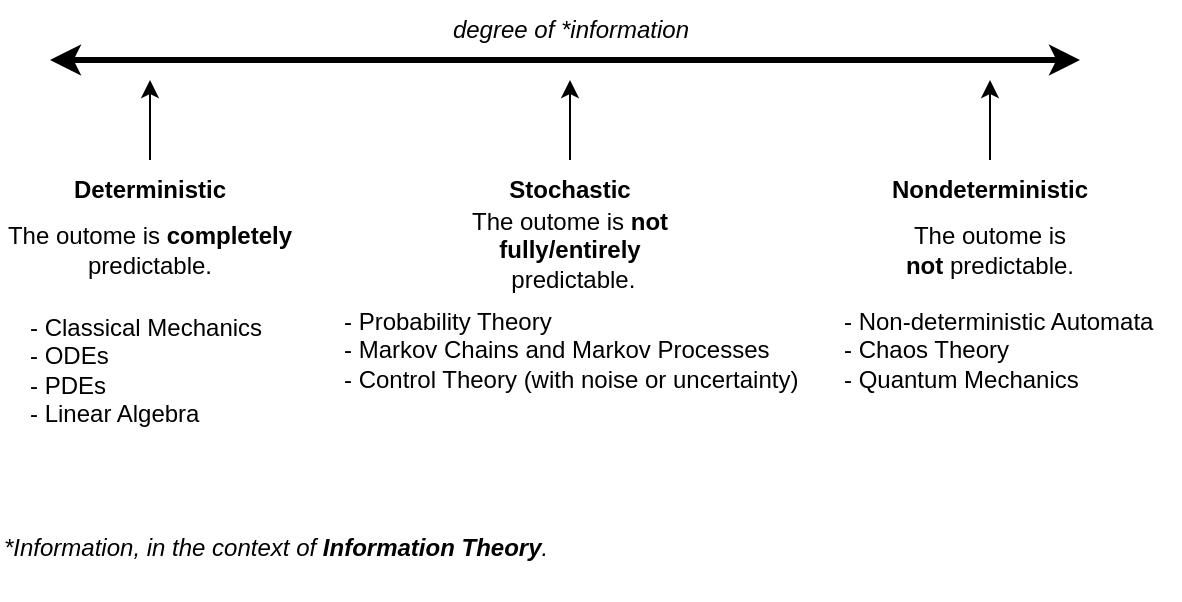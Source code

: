 <mxfile version="23.0.2" type="device" pages="9">
  <diagram id="JE0fnqlVocu_NNxFKGSQ" name="events">
    <mxGraphModel dx="729" dy="501" grid="1" gridSize="10" guides="1" tooltips="1" connect="1" arrows="1" fold="1" page="1" pageScale="1" pageWidth="1600" pageHeight="900" math="0" shadow="0">
      <root>
        <mxCell id="0" />
        <mxCell id="1" parent="0" />
        <mxCell id="RWMjAid2LWg_gitp_uKJ-2" value="The outome is &lt;b&gt;completely &lt;/b&gt;predictable." style="text;html=1;strokeColor=none;fillColor=none;align=center;verticalAlign=middle;whiteSpace=wrap;rounded=0;" parent="1" vertex="1">
          <mxGeometry x="40" y="150" width="150" height="30" as="geometry" />
        </mxCell>
        <mxCell id="96Dk1cM6sycAfwApplKq-1" value="" style="endArrow=classic;startArrow=classic;html=1;rounded=0;strokeWidth=3;" edge="1" parent="1">
          <mxGeometry width="50" height="50" relative="1" as="geometry">
            <mxPoint x="65" y="70" as="sourcePoint" />
            <mxPoint x="580" y="70" as="targetPoint" />
          </mxGeometry>
        </mxCell>
        <mxCell id="96Dk1cM6sycAfwApplKq-3" value="degree of *information" style="text;html=1;strokeColor=none;fillColor=none;align=center;verticalAlign=middle;whiteSpace=wrap;rounded=0;fontStyle=2" vertex="1" parent="1">
          <mxGeometry x="252.5" y="40" width="145" height="30" as="geometry" />
        </mxCell>
        <mxCell id="96Dk1cM6sycAfwApplKq-4" value="" style="endArrow=classic;html=1;rounded=0;" edge="1" parent="1">
          <mxGeometry width="50" height="50" relative="1" as="geometry">
            <mxPoint x="115" y="120" as="sourcePoint" />
            <mxPoint x="115" y="80" as="targetPoint" />
          </mxGeometry>
        </mxCell>
        <mxCell id="96Dk1cM6sycAfwApplKq-5" value="Deterministic" style="text;html=1;strokeColor=none;fillColor=none;align=center;verticalAlign=middle;whiteSpace=wrap;rounded=0;fontStyle=1" vertex="1" parent="1">
          <mxGeometry x="85" y="120" width="60" height="30" as="geometry" />
        </mxCell>
        <mxCell id="96Dk1cM6sycAfwApplKq-6" value="" style="endArrow=classic;html=1;rounded=0;" edge="1" parent="1">
          <mxGeometry width="50" height="50" relative="1" as="geometry">
            <mxPoint x="325" y="120" as="sourcePoint" />
            <mxPoint x="325" y="80" as="targetPoint" />
          </mxGeometry>
        </mxCell>
        <mxCell id="96Dk1cM6sycAfwApplKq-7" value="Stochastic" style="text;html=1;strokeColor=none;fillColor=none;align=center;verticalAlign=middle;whiteSpace=wrap;rounded=0;fontStyle=1" vertex="1" parent="1">
          <mxGeometry x="295" y="120" width="60" height="30" as="geometry" />
        </mxCell>
        <mxCell id="96Dk1cM6sycAfwApplKq-8" value="The outome is &lt;b&gt;not fully/entirely&lt;/b&gt;&lt;br&gt;&amp;nbsp;predictable." style="text;html=1;strokeColor=none;fillColor=none;align=center;verticalAlign=middle;whiteSpace=wrap;rounded=0;" vertex="1" parent="1">
          <mxGeometry x="250" y="150" width="150" height="30" as="geometry" />
        </mxCell>
        <mxCell id="96Dk1cM6sycAfwApplKq-9" value="" style="endArrow=classic;html=1;rounded=0;" edge="1" parent="1">
          <mxGeometry width="50" height="50" relative="1" as="geometry">
            <mxPoint x="535" y="120" as="sourcePoint" />
            <mxPoint x="535" y="80" as="targetPoint" />
          </mxGeometry>
        </mxCell>
        <mxCell id="96Dk1cM6sycAfwApplKq-10" value="Nondeterministic" style="text;html=1;strokeColor=none;fillColor=none;align=center;verticalAlign=middle;whiteSpace=wrap;rounded=0;fontStyle=1" vertex="1" parent="1">
          <mxGeometry x="505" y="120" width="60" height="30" as="geometry" />
        </mxCell>
        <mxCell id="96Dk1cM6sycAfwApplKq-11" value="The outome is &lt;b&gt;not&amp;nbsp;&lt;/b&gt;predictable." style="text;html=1;strokeColor=none;fillColor=none;align=center;verticalAlign=middle;whiteSpace=wrap;rounded=0;" vertex="1" parent="1">
          <mxGeometry x="460" y="150" width="150" height="30" as="geometry" />
        </mxCell>
        <mxCell id="96Dk1cM6sycAfwApplKq-13" value="- Classical Mechanics&lt;br&gt;- ODEs&lt;br&gt;- PDEs&lt;br&gt;- Linear Algebra" style="text;html=1;strokeColor=none;fillColor=none;align=left;verticalAlign=middle;whiteSpace=wrap;rounded=0;" vertex="1" parent="1">
          <mxGeometry x="52.5" y="190" width="125" height="70" as="geometry" />
        </mxCell>
        <mxCell id="96Dk1cM6sycAfwApplKq-14" value="&lt;div&gt;&lt;span style=&quot;background-color: initial;&quot;&gt;- Probability Theory&lt;/span&gt;&lt;br&gt;&lt;/div&gt;&lt;div&gt;- Markov Chains and Markov Processes&lt;/div&gt;&lt;div&gt;- Control Theory (with noise or uncertainty)&lt;/div&gt;" style="text;html=1;strokeColor=none;fillColor=none;align=left;verticalAlign=middle;whiteSpace=wrap;rounded=0;" vertex="1" parent="1">
          <mxGeometry x="210" y="190" width="240" height="50" as="geometry" />
        </mxCell>
        <mxCell id="96Dk1cM6sycAfwApplKq-16" value="-&amp;nbsp;Non-deterministic Automata&lt;br&gt;- Chaos Theory&lt;br&gt;- Quantum Mechanics&amp;nbsp;" style="text;html=1;strokeColor=none;fillColor=none;align=left;verticalAlign=middle;whiteSpace=wrap;rounded=0;" vertex="1" parent="1">
          <mxGeometry x="460" y="190" width="170" height="50" as="geometry" />
        </mxCell>
        <mxCell id="96Dk1cM6sycAfwApplKq-17" value="*Information, in the context of &lt;strong data-start=&quot;79&quot; data-end=&quot;101&quot;&gt;Information Theory&lt;/strong&gt;." style="text;whiteSpace=wrap;html=1;fontStyle=2" vertex="1" parent="1">
          <mxGeometry x="40" y="300" width="300" height="40" as="geometry" />
        </mxCell>
      </root>
    </mxGraphModel>
  </diagram>
  <diagram id="DLw8UFrOQSaCovlwb5UT" name="kolmogorov">
    <mxGraphModel dx="1738" dy="1188" grid="1" gridSize="10" guides="1" tooltips="1" connect="1" arrows="1" fold="1" page="1" pageScale="1" pageWidth="1600" pageHeight="900" math="1" shadow="0">
      <root>
        <mxCell id="0" />
        <mxCell id="1" parent="0" />
        <mxCell id="3YUB9WE2PzL7qQzMPwD5-1" value="Set of axions proposed by Kolmogorov" style="text;html=1;strokeColor=none;fillColor=none;align=center;verticalAlign=middle;whiteSpace=wrap;rounded=0;fontSize=17;fontStyle=1" parent="1" vertex="1">
          <mxGeometry x="325" y="30" width="330" height="30" as="geometry" />
        </mxCell>
        <mxCell id="3YUB9WE2PzL7qQzMPwD5-2" value="sample space" style="whiteSpace=wrap;html=1;shape=partialRectangle;top=0;left=0;bottom=1;right=0;points=[[0,1],[1,1]];fillColor=none;align=center;verticalAlign=bottom;routingCenterY=0.5;snapToPoint=1;recursiveResize=0;autosize=1;treeFolding=1;treeMoving=1;newEdgeStyle={&quot;edgeStyle&quot;:&quot;entityRelationEdgeStyle&quot;,&quot;startArrow&quot;:&quot;none&quot;,&quot;endArrow&quot;:&quot;none&quot;,&quot;segment&quot;:10,&quot;curved&quot;:1,&quot;sourcePerimeterSpacing&quot;:0,&quot;targetPerimeterSpacing&quot;:0};" parent="1" vertex="1">
          <mxGeometry x="325.0" y="130" width="110" height="30" as="geometry" />
        </mxCell>
        <mxCell id="3YUB9WE2PzL7qQzMPwD5-3" value="" style="edgeStyle=entityRelationEdgeStyle;startArrow=none;endArrow=none;segment=10;curved=1;sourcePerimeterSpacing=0;targetPerimeterSpacing=0;rounded=0;exitX=1;exitY=1;exitDx=0;exitDy=0;" parent="1" source="3YUB9WE2PzL7qQzMPwD5-8" target="3YUB9WE2PzL7qQzMPwD5-2" edge="1">
          <mxGeometry relative="1" as="geometry">
            <mxPoint x="320.0" y="140" as="sourcePoint" />
          </mxGeometry>
        </mxCell>
        <mxCell id="3YUB9WE2PzL7qQzMPwD5-4" value="event space" style="whiteSpace=wrap;html=1;shape=partialRectangle;top=0;left=0;bottom=1;right=0;points=[[0,1],[1,1]];fillColor=none;align=center;verticalAlign=bottom;routingCenterY=0.5;snapToPoint=1;recursiveResize=0;autosize=1;treeFolding=1;treeMoving=1;newEdgeStyle={&quot;edgeStyle&quot;:&quot;entityRelationEdgeStyle&quot;,&quot;startArrow&quot;:&quot;none&quot;,&quot;endArrow&quot;:&quot;none&quot;,&quot;segment&quot;:10,&quot;curved&quot;:1,&quot;sourcePerimeterSpacing&quot;:0,&quot;targetPerimeterSpacing&quot;:0};" parent="1" vertex="1">
          <mxGeometry x="325.0" y="170" width="110" height="30" as="geometry" />
        </mxCell>
        <mxCell id="3YUB9WE2PzL7qQzMPwD5-5" value="" style="edgeStyle=entityRelationEdgeStyle;startArrow=none;endArrow=none;segment=10;curved=1;sourcePerimeterSpacing=0;targetPerimeterSpacing=0;rounded=0;exitX=1;exitY=1;exitDx=0;exitDy=0;" parent="1" source="3YUB9WE2PzL7qQzMPwD5-8" target="3YUB9WE2PzL7qQzMPwD5-4" edge="1">
          <mxGeometry relative="1" as="geometry">
            <mxPoint x="305.0" y="190" as="sourcePoint" />
          </mxGeometry>
        </mxCell>
        <mxCell id="3YUB9WE2PzL7qQzMPwD5-6" value="probability measure" style="whiteSpace=wrap;html=1;shape=partialRectangle;top=0;left=0;bottom=1;right=0;points=[[0,1],[1,1]];fillColor=none;align=center;verticalAlign=bottom;routingCenterY=0.5;snapToPoint=1;recursiveResize=0;autosize=1;treeFolding=1;treeMoving=1;newEdgeStyle={&quot;edgeStyle&quot;:&quot;entityRelationEdgeStyle&quot;,&quot;startArrow&quot;:&quot;none&quot;,&quot;endArrow&quot;:&quot;none&quot;,&quot;segment&quot;:10,&quot;curved&quot;:1,&quot;sourcePerimeterSpacing&quot;:0,&quot;targetPerimeterSpacing&quot;:0};" parent="1" vertex="1">
          <mxGeometry x="325.0" y="210" width="150" height="30" as="geometry" />
        </mxCell>
        <mxCell id="3YUB9WE2PzL7qQzMPwD5-7" value="" style="edgeStyle=entityRelationEdgeStyle;startArrow=none;endArrow=none;segment=10;curved=1;sourcePerimeterSpacing=0;targetPerimeterSpacing=0;rounded=0;exitX=1;exitY=1;exitDx=0;exitDy=0;" parent="1" source="3YUB9WE2PzL7qQzMPwD5-8" target="3YUB9WE2PzL7qQzMPwD5-6" edge="1">
          <mxGeometry relative="1" as="geometry">
            <mxPoint x="315.0" y="230" as="sourcePoint" />
          </mxGeometry>
        </mxCell>
        <mxCell id="3YUB9WE2PzL7qQzMPwD5-8" value="Kolmogorov introduced the concepts" style="whiteSpace=wrap;html=1;shape=partialRectangle;top=0;left=0;bottom=1;right=0;points=[[0,1],[1,1]];fillColor=none;align=center;verticalAlign=bottom;routingCenterY=0.5;snapToPoint=1;recursiveResize=0;autosize=1;treeFolding=1;treeMoving=1;newEdgeStyle={&quot;edgeStyle&quot;:&quot;entityRelationEdgeStyle&quot;,&quot;startArrow&quot;:&quot;none&quot;,&quot;endArrow&quot;:&quot;none&quot;,&quot;segment&quot;:10,&quot;curved&quot;:1,&quot;sourcePerimeterSpacing&quot;:0,&quot;targetPerimeterSpacing&quot;:0};" parent="1" vertex="1">
          <mxGeometry x="40" y="170" width="240" height="30" as="geometry" />
        </mxCell>
        <mxCell id="3YUB9WE2PzL7qQzMPwD5-9" value="finite" style="whiteSpace=wrap;html=1;shape=partialRectangle;top=0;left=0;bottom=1;right=0;points=[[0,1],[1,1]];fillColor=none;align=center;verticalAlign=bottom;routingCenterY=0.5;snapToPoint=1;recursiveResize=0;autosize=1;treeFolding=1;treeMoving=1;newEdgeStyle={&quot;edgeStyle&quot;:&quot;entityRelationEdgeStyle&quot;,&quot;startArrow&quot;:&quot;none&quot;,&quot;endArrow&quot;:&quot;none&quot;,&quot;segment&quot;:10,&quot;curved&quot;:1,&quot;sourcePerimeterSpacing&quot;:0,&quot;targetPerimeterSpacing&quot;:0};" parent="1" vertex="1">
          <mxGeometry x="494.43" y="100" width="70" height="30" as="geometry" />
        </mxCell>
        <mxCell id="3YUB9WE2PzL7qQzMPwD5-10" value="" style="edgeStyle=entityRelationEdgeStyle;startArrow=none;endArrow=none;segment=10;curved=1;sourcePerimeterSpacing=0;targetPerimeterSpacing=0;rounded=0;exitX=1;exitY=1;exitDx=0;exitDy=0;" parent="1" source="3YUB9WE2PzL7qQzMPwD5-2" target="3YUB9WE2PzL7qQzMPwD5-9" edge="1">
          <mxGeometry relative="1" as="geometry">
            <mxPoint x="534.43" y="120" as="sourcePoint" />
          </mxGeometry>
        </mxCell>
        <mxCell id="3YUB9WE2PzL7qQzMPwD5-11" value="infinite" style="whiteSpace=wrap;html=1;shape=partialRectangle;top=0;left=0;bottom=1;right=0;points=[[0,1],[1,1]];fillColor=none;align=center;verticalAlign=bottom;routingCenterY=0.5;snapToPoint=1;recursiveResize=0;autosize=1;treeFolding=1;treeMoving=1;newEdgeStyle={&quot;edgeStyle&quot;:&quot;entityRelationEdgeStyle&quot;,&quot;startArrow&quot;:&quot;none&quot;,&quot;endArrow&quot;:&quot;none&quot;,&quot;segment&quot;:10,&quot;curved&quot;:1,&quot;sourcePerimeterSpacing&quot;:0,&quot;targetPerimeterSpacing&quot;:0};" parent="1" vertex="1">
          <mxGeometry x="489.43" y="150" width="80" height="30" as="geometry" />
        </mxCell>
        <mxCell id="3YUB9WE2PzL7qQzMPwD5-12" value="" style="edgeStyle=entityRelationEdgeStyle;startArrow=none;endArrow=none;segment=10;curved=1;sourcePerimeterSpacing=0;targetPerimeterSpacing=0;rounded=0;exitX=1;exitY=1;exitDx=0;exitDy=0;" parent="1" source="3YUB9WE2PzL7qQzMPwD5-2" target="3YUB9WE2PzL7qQzMPwD5-11" edge="1">
          <mxGeometry relative="1" as="geometry">
            <mxPoint x="459.43" y="200" as="sourcePoint" />
          </mxGeometry>
        </mxCell>
        <mxCell id="3YUB9WE2PzL7qQzMPwD5-13" value="All natural numbers \(\mathbb{N} \in \{1,2,3,4,\cdots\}\)" style="text;html=1;strokeColor=none;fillColor=none;align=center;verticalAlign=middle;whiteSpace=wrap;rounded=0;" parent="1" vertex="1">
          <mxGeometry x="724.43" y="120" width="220" height="30" as="geometry" />
        </mxCell>
        <mxCell id="3YUB9WE2PzL7qQzMPwD5-14" value="countable" style="whiteSpace=wrap;html=1;shape=partialRectangle;top=0;left=0;bottom=1;right=0;points=[[0,1],[1,1]];fillColor=none;align=center;verticalAlign=bottom;routingCenterY=0.5;snapToPoint=1;recursiveResize=0;autosize=1;treeFolding=1;treeMoving=1;newEdgeStyle={&quot;edgeStyle&quot;:&quot;entityRelationEdgeStyle&quot;,&quot;startArrow&quot;:&quot;none&quot;,&quot;endArrow&quot;:&quot;none&quot;,&quot;segment&quot;:10,&quot;curved&quot;:1,&quot;sourcePerimeterSpacing&quot;:0,&quot;targetPerimeterSpacing&quot;:0};" parent="1" vertex="1">
          <mxGeometry x="624.43" y="120" width="90" height="30" as="geometry" />
        </mxCell>
        <mxCell id="3YUB9WE2PzL7qQzMPwD5-15" value="" style="edgeStyle=entityRelationEdgeStyle;startArrow=none;endArrow=none;segment=10;curved=1;sourcePerimeterSpacing=0;targetPerimeterSpacing=0;rounded=0;exitX=1;exitY=1;exitDx=0;exitDy=0;" parent="1" source="3YUB9WE2PzL7qQzMPwD5-11" target="3YUB9WE2PzL7qQzMPwD5-14" edge="1">
          <mxGeometry relative="1" as="geometry">
            <mxPoint x="654.43" y="230" as="sourcePoint" />
          </mxGeometry>
        </mxCell>
        <mxCell id="3YUB9WE2PzL7qQzMPwD5-16" value="uncountable" style="whiteSpace=wrap;html=1;shape=partialRectangle;top=0;left=0;bottom=1;right=0;points=[[0,1],[1,1]];fillColor=none;align=center;verticalAlign=bottom;routingCenterY=0.5;snapToPoint=1;recursiveResize=0;autosize=1;treeFolding=1;treeMoving=1;newEdgeStyle={&quot;edgeStyle&quot;:&quot;entityRelationEdgeStyle&quot;,&quot;startArrow&quot;:&quot;none&quot;,&quot;endArrow&quot;:&quot;none&quot;,&quot;segment&quot;:10,&quot;curved&quot;:1,&quot;sourcePerimeterSpacing&quot;:0,&quot;targetPerimeterSpacing&quot;:0};" parent="1" vertex="1">
          <mxGeometry x="624.43" y="170" width="110" height="30" as="geometry" />
        </mxCell>
        <mxCell id="3YUB9WE2PzL7qQzMPwD5-17" value="" style="edgeStyle=entityRelationEdgeStyle;startArrow=none;endArrow=none;segment=10;curved=1;sourcePerimeterSpacing=0;targetPerimeterSpacing=0;rounded=0;exitX=1;exitY=1;exitDx=0;exitDy=0;" parent="1" source="3YUB9WE2PzL7qQzMPwD5-11" target="3YUB9WE2PzL7qQzMPwD5-16" edge="1">
          <mxGeometry relative="1" as="geometry">
            <mxPoint x="624.43" y="220" as="sourcePoint" />
          </mxGeometry>
        </mxCell>
        <mxCell id="3YUB9WE2PzL7qQzMPwD5-18" value="All real numbers between 0 and 1 \( &lt;br&gt;\mathbb{R} \in (0,1)\)" style="text;html=1;strokeColor=none;fillColor=none;align=center;verticalAlign=middle;whiteSpace=wrap;rounded=0;" parent="1" vertex="1">
          <mxGeometry x="734.43" y="170" width="260" height="30" as="geometry" />
        </mxCell>
      </root>
    </mxGraphModel>
  </diagram>
  <diagram name="Page-1" id="sghqwL1-s2tia-Rz37YC">
    <mxGraphModel dx="1738" dy="1188" grid="1" gridSize="10" guides="1" tooltips="1" connect="1" arrows="1" fold="1" page="1" pageScale="1" pageWidth="1500" pageHeight="1500" math="1" shadow="0">
      <root>
        <mxCell id="0" />
        <mxCell id="1" parent="0" />
        <mxCell id="Wlaz5wtgBGHLOJftAQ7z-139" value="" style="ellipse;whiteSpace=wrap;html=1;fillColor=none;" parent="1" vertex="1">
          <mxGeometry x="1160" y="1700" width="118.86" height="240" as="geometry" />
        </mxCell>
        <mxCell id="Wlaz5wtgBGHLOJftAQ7z-137" value="" style="ellipse;whiteSpace=wrap;html=1;fillColor=none;" parent="1" vertex="1">
          <mxGeometry x="450.36" y="1740" width="80" height="190" as="geometry" />
        </mxCell>
        <mxCell id="Wlaz5wtgBGHLOJftAQ7z-135" value="" style="ellipse;whiteSpace=wrap;html=1;fillColor=none;" parent="1" vertex="1">
          <mxGeometry x="420.36" y="1720" width="210" height="240" as="geometry" />
        </mxCell>
        <mxCell id="HM87i1-mruGRsi_XM0j9-1" value="The bayesian" style="whiteSpace=wrap;html=1;shape=partialRectangle;top=0;left=0;bottom=1;right=0;points=[[0,1],[1,1]];fillColor=none;align=center;verticalAlign=bottom;routingCenterY=0.5;snapToPoint=1;recursiveResize=0;autosize=1;treeFolding=1;treeMoving=1;newEdgeStyle={&quot;edgeStyle&quot;:&quot;entityRelationEdgeStyle&quot;,&quot;startArrow&quot;:&quot;none&quot;,&quot;endArrow&quot;:&quot;none&quot;,&quot;segment&quot;:10,&quot;curved&quot;:1,&quot;sourcePerimeterSpacing&quot;:0,&quot;targetPerimeterSpacing&quot;:0};" parent="1" vertex="1">
          <mxGeometry x="700" y="450" width="110" height="30" as="geometry" />
        </mxCell>
        <mxCell id="HM87i1-mruGRsi_XM0j9-2" value="" style="edgeStyle=entityRelationEdgeStyle;startArrow=none;endArrow=none;segment=10;curved=1;sourcePerimeterSpacing=0;targetPerimeterSpacing=0;rounded=0;exitX=1;exitY=1;exitDx=0;exitDy=0;" parent="1" source="HM87i1-mruGRsi_XM0j9-5" target="HM87i1-mruGRsi_XM0j9-1" edge="1">
          <mxGeometry relative="1" as="geometry">
            <mxPoint x="570" y="350" as="sourcePoint" />
          </mxGeometry>
        </mxCell>
        <mxCell id="HM87i1-mruGRsi_XM0j9-3" value="The frequentist" style="whiteSpace=wrap;html=1;shape=partialRectangle;top=0;left=0;bottom=1;right=0;points=[[0,1],[1,1]];fillColor=none;align=center;verticalAlign=bottom;routingCenterY=0.5;snapToPoint=1;recursiveResize=0;autosize=1;treeFolding=1;treeMoving=1;newEdgeStyle={&quot;edgeStyle&quot;:&quot;entityRelationEdgeStyle&quot;,&quot;startArrow&quot;:&quot;none&quot;,&quot;endArrow&quot;:&quot;none&quot;,&quot;segment&quot;:10,&quot;curved&quot;:1,&quot;sourcePerimeterSpacing&quot;:0,&quot;targetPerimeterSpacing&quot;:0};" parent="1" vertex="1">
          <mxGeometry x="700" y="510" width="120" height="30" as="geometry" />
        </mxCell>
        <mxCell id="HM87i1-mruGRsi_XM0j9-4" value="" style="edgeStyle=entityRelationEdgeStyle;startArrow=none;endArrow=none;segment=10;curved=1;sourcePerimeterSpacing=0;targetPerimeterSpacing=0;rounded=0;exitX=1;exitY=1;exitDx=0;exitDy=0;" parent="1" source="HM87i1-mruGRsi_XM0j9-5" target="HM87i1-mruGRsi_XM0j9-3" edge="1">
          <mxGeometry relative="1" as="geometry">
            <mxPoint x="580" y="420" as="sourcePoint" />
          </mxGeometry>
        </mxCell>
        <mxCell id="HM87i1-mruGRsi_XM0j9-5" value="probability interpretations" style="whiteSpace=wrap;html=1;shape=partialRectangle;top=0;left=0;bottom=1;right=0;points=[[0,1],[1,1]];fillColor=none;align=center;verticalAlign=bottom;routingCenterY=0.5;snapToPoint=1;recursiveResize=0;autosize=1;treeFolding=1;treeMoving=1;newEdgeStyle={&quot;edgeStyle&quot;:&quot;entityRelationEdgeStyle&quot;,&quot;startArrow&quot;:&quot;none&quot;,&quot;endArrow&quot;:&quot;none&quot;,&quot;segment&quot;:10,&quot;curved&quot;:1,&quot;sourcePerimeterSpacing&quot;:0,&quot;targetPerimeterSpacing&quot;:0};" parent="1" vertex="1">
          <mxGeometry x="490" y="470" width="170" height="30" as="geometry" />
        </mxCell>
        <mxCell id="HM87i1-mruGRsi_XM0j9-6" value="" style="edgeStyle=entityRelationEdgeStyle;startArrow=none;endArrow=none;segment=10;curved=1;sourcePerimeterSpacing=0;targetPerimeterSpacing=0;rounded=0;" parent="1" target="HM87i1-mruGRsi_XM0j9-5" edge="1">
          <mxGeometry relative="1" as="geometry">
            <mxPoint x="440" y="540" as="sourcePoint" />
          </mxGeometry>
        </mxCell>
        <mxCell id="HM87i1-mruGRsi_XM0j9-7" value="random variables" style="whiteSpace=wrap;html=1;shape=partialRectangle;top=0;left=0;bottom=1;right=0;points=[[0,1],[1,1]];fillColor=none;align=center;verticalAlign=bottom;routingCenterY=0.5;snapToPoint=1;recursiveResize=0;autosize=1;treeFolding=1;treeMoving=1;newEdgeStyle={&quot;edgeStyle&quot;:&quot;entityRelationEdgeStyle&quot;,&quot;startArrow&quot;:&quot;none&quot;,&quot;endArrow&quot;:&quot;none&quot;,&quot;segment&quot;:10,&quot;curved&quot;:1,&quot;sourcePerimeterSpacing&quot;:0,&quot;targetPerimeterSpacing&quot;:0};" parent="1" vertex="1">
          <mxGeometry x="520" y="620" width="130" height="30" as="geometry" />
        </mxCell>
        <mxCell id="HM87i1-mruGRsi_XM0j9-8" value="" style="edgeStyle=entityRelationEdgeStyle;startArrow=none;endArrow=none;segment=10;curved=1;sourcePerimeterSpacing=0;targetPerimeterSpacing=0;rounded=0;" parent="1" target="HM87i1-mruGRsi_XM0j9-7" edge="1">
          <mxGeometry relative="1" as="geometry">
            <mxPoint x="480" y="660" as="sourcePoint" />
          </mxGeometry>
        </mxCell>
        <mxCell id="HM87i1-mruGRsi_XM0j9-9" value="discrete" style="whiteSpace=wrap;html=1;shape=partialRectangle;top=0;left=0;bottom=1;right=0;points=[[0,1],[1,1]];fillColor=none;align=center;verticalAlign=bottom;routingCenterY=0.5;snapToPoint=1;recursiveResize=0;autosize=1;treeFolding=1;treeMoving=1;newEdgeStyle={&quot;edgeStyle&quot;:&quot;entityRelationEdgeStyle&quot;,&quot;startArrow&quot;:&quot;none&quot;,&quot;endArrow&quot;:&quot;none&quot;,&quot;segment&quot;:10,&quot;curved&quot;:1,&quot;sourcePerimeterSpacing&quot;:0,&quot;targetPerimeterSpacing&quot;:0};" parent="1" vertex="1">
          <mxGeometry x="700" y="600" width="80" height="30" as="geometry" />
        </mxCell>
        <mxCell id="HM87i1-mruGRsi_XM0j9-10" value="" style="edgeStyle=entityRelationEdgeStyle;startArrow=none;endArrow=none;segment=10;curved=1;sourcePerimeterSpacing=0;targetPerimeterSpacing=0;rounded=0;exitX=1;exitY=1;exitDx=0;exitDy=0;" parent="1" source="HM87i1-mruGRsi_XM0j9-7" target="HM87i1-mruGRsi_XM0j9-9" edge="1">
          <mxGeometry relative="1" as="geometry">
            <mxPoint x="690" y="620" as="sourcePoint" />
          </mxGeometry>
        </mxCell>
        <mxCell id="HM87i1-mruGRsi_XM0j9-11" value="continuous" style="whiteSpace=wrap;html=1;shape=partialRectangle;top=0;left=0;bottom=1;right=0;points=[[0,1],[1,1]];fillColor=none;align=center;verticalAlign=bottom;routingCenterY=0.5;snapToPoint=1;recursiveResize=0;autosize=1;treeFolding=1;treeMoving=1;newEdgeStyle={&quot;edgeStyle&quot;:&quot;entityRelationEdgeStyle&quot;,&quot;startArrow&quot;:&quot;none&quot;,&quot;endArrow&quot;:&quot;none&quot;,&quot;segment&quot;:10,&quot;curved&quot;:1,&quot;sourcePerimeterSpacing&quot;:0,&quot;targetPerimeterSpacing&quot;:0};" parent="1" vertex="1">
          <mxGeometry x="700" y="650" width="100" height="30" as="geometry" />
        </mxCell>
        <mxCell id="HM87i1-mruGRsi_XM0j9-12" value="" style="edgeStyle=entityRelationEdgeStyle;startArrow=none;endArrow=none;segment=10;curved=1;sourcePerimeterSpacing=0;targetPerimeterSpacing=0;rounded=0;exitX=1;exitY=1;exitDx=0;exitDy=0;" parent="1" source="HM87i1-mruGRsi_XM0j9-7" target="HM87i1-mruGRsi_XM0j9-11" edge="1">
          <mxGeometry relative="1" as="geometry">
            <mxPoint x="700" y="720" as="sourcePoint" />
          </mxGeometry>
        </mxCell>
        <mxCell id="HM87i1-mruGRsi_XM0j9-13" value="probability space" style="ellipse;whiteSpace=wrap;html=1;" parent="1" vertex="1">
          <mxGeometry x="450" y="740" width="120" height="80" as="geometry" />
        </mxCell>
        <mxCell id="HM87i1-mruGRsi_XM0j9-14" value="random variables" style="ellipse;whiteSpace=wrap;html=1;" parent="1" vertex="1">
          <mxGeometry x="600" y="740" width="120" height="80" as="geometry" />
        </mxCell>
        <mxCell id="HM87i1-mruGRsi_XM0j9-15" value="probability distribution" style="ellipse;whiteSpace=wrap;html=1;" parent="1" vertex="1">
          <mxGeometry x="760" y="740" width="120" height="80" as="geometry" />
        </mxCell>
        <mxCell id="HM87i1-mruGRsi_XM0j9-28" value="The Event Space \(\mathcal{A}\)" style="text;html=1;strokeColor=none;fillColor=none;align=center;verticalAlign=middle;whiteSpace=wrap;rounded=0;fontSize=17;" parent="1" vertex="1">
          <mxGeometry x="495" y="1540" width="330" height="30" as="geometry" />
        </mxCell>
        <mxCell id="HM87i1-mruGRsi_XM0j9-29" value="The space of POTENCIAL results of the experiment" style="text;html=1;strokeColor=none;fillColor=none;align=center;verticalAlign=middle;whiteSpace=wrap;rounded=0;" parent="1" vertex="1">
          <mxGeometry x="511" y="1560" width="299" height="30" as="geometry" />
        </mxCell>
        <mxCell id="Wlaz5wtgBGHLOJftAQ7z-53" value="throw a die and get a even number&lt;br&gt;\(\mathcal{A} = \{2,4,6\}\)" style="text;html=1;strokeColor=none;fillColor=none;align=center;verticalAlign=middle;whiteSpace=wrap;rounded=0;" parent="1" vertex="1">
          <mxGeometry x="549.36" y="1630" width="220.5" height="50" as="geometry" />
        </mxCell>
        <mxCell id="Wlaz5wtgBGHLOJftAQ7z-104" value="" style="group" parent="1" vertex="1" connectable="0">
          <mxGeometry x="470.36" y="1770" width="40" height="40" as="geometry" />
        </mxCell>
        <mxCell id="Wlaz5wtgBGHLOJftAQ7z-105" value="" style="rounded=0;whiteSpace=wrap;html=1;" parent="Wlaz5wtgBGHLOJftAQ7z-104" vertex="1">
          <mxGeometry width="40" height="40" as="geometry" />
        </mxCell>
        <mxCell id="Wlaz5wtgBGHLOJftAQ7z-106" value="" style="ellipse;whiteSpace=wrap;html=1;aspect=fixed;" parent="Wlaz5wtgBGHLOJftAQ7z-104" vertex="1">
          <mxGeometry x="5" y="5" width="10" height="10" as="geometry" />
        </mxCell>
        <mxCell id="Wlaz5wtgBGHLOJftAQ7z-107" value="" style="ellipse;whiteSpace=wrap;html=1;aspect=fixed;" parent="Wlaz5wtgBGHLOJftAQ7z-104" vertex="1">
          <mxGeometry x="25" y="25" width="10" height="10" as="geometry" />
        </mxCell>
        <mxCell id="Wlaz5wtgBGHLOJftAQ7z-108" value="" style="group" parent="1" vertex="1" connectable="0">
          <mxGeometry x="550.86" y="1810" width="40" height="40" as="geometry" />
        </mxCell>
        <mxCell id="Wlaz5wtgBGHLOJftAQ7z-109" value="" style="rounded=0;whiteSpace=wrap;html=1;" parent="Wlaz5wtgBGHLOJftAQ7z-108" vertex="1">
          <mxGeometry width="40" height="40" as="geometry" />
        </mxCell>
        <mxCell id="Wlaz5wtgBGHLOJftAQ7z-110" value="" style="ellipse;whiteSpace=wrap;html=1;aspect=fixed;" parent="Wlaz5wtgBGHLOJftAQ7z-108" vertex="1">
          <mxGeometry x="5" y="5" width="10" height="10" as="geometry" />
        </mxCell>
        <mxCell id="Wlaz5wtgBGHLOJftAQ7z-111" value="" style="ellipse;whiteSpace=wrap;html=1;aspect=fixed;" parent="Wlaz5wtgBGHLOJftAQ7z-108" vertex="1">
          <mxGeometry x="25" y="25" width="10" height="10" as="geometry" />
        </mxCell>
        <mxCell id="Wlaz5wtgBGHLOJftAQ7z-112" value="" style="ellipse;whiteSpace=wrap;html=1;aspect=fixed;" parent="Wlaz5wtgBGHLOJftAQ7z-108" vertex="1">
          <mxGeometry x="15" y="15" width="10" height="10" as="geometry" />
        </mxCell>
        <mxCell id="Wlaz5wtgBGHLOJftAQ7z-113" value="" style="group" parent="1" vertex="1" connectable="0">
          <mxGeometry x="471.36" y="1820" width="40" height="40" as="geometry" />
        </mxCell>
        <mxCell id="Wlaz5wtgBGHLOJftAQ7z-114" value="" style="rounded=0;whiteSpace=wrap;html=1;" parent="Wlaz5wtgBGHLOJftAQ7z-113" vertex="1">
          <mxGeometry width="40" height="40" as="geometry" />
        </mxCell>
        <mxCell id="Wlaz5wtgBGHLOJftAQ7z-115" value="" style="ellipse;whiteSpace=wrap;html=1;aspect=fixed;" parent="Wlaz5wtgBGHLOJftAQ7z-113" vertex="1">
          <mxGeometry x="5" y="5" width="10" height="10" as="geometry" />
        </mxCell>
        <mxCell id="Wlaz5wtgBGHLOJftAQ7z-116" value="" style="ellipse;whiteSpace=wrap;html=1;aspect=fixed;" parent="Wlaz5wtgBGHLOJftAQ7z-113" vertex="1">
          <mxGeometry x="25" y="25" width="10" height="10" as="geometry" />
        </mxCell>
        <mxCell id="Wlaz5wtgBGHLOJftAQ7z-117" value="" style="ellipse;whiteSpace=wrap;html=1;aspect=fixed;" parent="Wlaz5wtgBGHLOJftAQ7z-113" vertex="1">
          <mxGeometry x="5" y="25" width="10" height="10" as="geometry" />
        </mxCell>
        <mxCell id="Wlaz5wtgBGHLOJftAQ7z-118" value="" style="ellipse;whiteSpace=wrap;html=1;aspect=fixed;" parent="Wlaz5wtgBGHLOJftAQ7z-113" vertex="1">
          <mxGeometry x="25" y="5" width="10" height="10" as="geometry" />
        </mxCell>
        <mxCell id="Wlaz5wtgBGHLOJftAQ7z-119" value="" style="group" parent="1" vertex="1" connectable="0">
          <mxGeometry x="550.86" y="1860" width="40" height="40" as="geometry" />
        </mxCell>
        <mxCell id="Wlaz5wtgBGHLOJftAQ7z-120" value="" style="rounded=0;whiteSpace=wrap;html=1;" parent="Wlaz5wtgBGHLOJftAQ7z-119" vertex="1">
          <mxGeometry width="40" height="40" as="geometry" />
        </mxCell>
        <mxCell id="Wlaz5wtgBGHLOJftAQ7z-121" value="" style="ellipse;whiteSpace=wrap;html=1;aspect=fixed;" parent="Wlaz5wtgBGHLOJftAQ7z-119" vertex="1">
          <mxGeometry x="5" y="5" width="10" height="10" as="geometry" />
        </mxCell>
        <mxCell id="Wlaz5wtgBGHLOJftAQ7z-122" value="" style="ellipse;whiteSpace=wrap;html=1;aspect=fixed;" parent="Wlaz5wtgBGHLOJftAQ7z-119" vertex="1">
          <mxGeometry x="25" y="25" width="10" height="10" as="geometry" />
        </mxCell>
        <mxCell id="Wlaz5wtgBGHLOJftAQ7z-123" value="" style="ellipse;whiteSpace=wrap;html=1;aspect=fixed;" parent="Wlaz5wtgBGHLOJftAQ7z-119" vertex="1">
          <mxGeometry x="5" y="25" width="10" height="10" as="geometry" />
        </mxCell>
        <mxCell id="Wlaz5wtgBGHLOJftAQ7z-124" value="" style="ellipse;whiteSpace=wrap;html=1;aspect=fixed;" parent="Wlaz5wtgBGHLOJftAQ7z-119" vertex="1">
          <mxGeometry x="25" y="5" width="10" height="10" as="geometry" />
        </mxCell>
        <mxCell id="Wlaz5wtgBGHLOJftAQ7z-125" value="" style="ellipse;whiteSpace=wrap;html=1;aspect=fixed;" parent="Wlaz5wtgBGHLOJftAQ7z-119" vertex="1">
          <mxGeometry x="15" y="15" width="10" height="10" as="geometry" />
        </mxCell>
        <mxCell id="Wlaz5wtgBGHLOJftAQ7z-126" value="" style="group" parent="1" vertex="1" connectable="0">
          <mxGeometry x="471.36" y="1870" width="40" height="40" as="geometry" />
        </mxCell>
        <mxCell id="Wlaz5wtgBGHLOJftAQ7z-127" value="" style="rounded=0;whiteSpace=wrap;html=1;" parent="Wlaz5wtgBGHLOJftAQ7z-126" vertex="1">
          <mxGeometry width="40" height="40" as="geometry" />
        </mxCell>
        <mxCell id="Wlaz5wtgBGHLOJftAQ7z-128" value="" style="ellipse;whiteSpace=wrap;html=1;aspect=fixed;" parent="Wlaz5wtgBGHLOJftAQ7z-126" vertex="1">
          <mxGeometry x="5" y="5" width="10" height="10" as="geometry" />
        </mxCell>
        <mxCell id="Wlaz5wtgBGHLOJftAQ7z-129" value="" style="ellipse;whiteSpace=wrap;html=1;aspect=fixed;" parent="Wlaz5wtgBGHLOJftAQ7z-126" vertex="1">
          <mxGeometry x="25" y="25" width="10" height="10" as="geometry" />
        </mxCell>
        <mxCell id="Wlaz5wtgBGHLOJftAQ7z-130" value="" style="ellipse;whiteSpace=wrap;html=1;aspect=fixed;" parent="Wlaz5wtgBGHLOJftAQ7z-126" vertex="1">
          <mxGeometry x="5" y="15" width="10" height="10" as="geometry" />
        </mxCell>
        <mxCell id="Wlaz5wtgBGHLOJftAQ7z-131" value="" style="ellipse;whiteSpace=wrap;html=1;aspect=fixed;" parent="Wlaz5wtgBGHLOJftAQ7z-126" vertex="1">
          <mxGeometry x="5" y="25" width="10" height="10" as="geometry" />
        </mxCell>
        <mxCell id="Wlaz5wtgBGHLOJftAQ7z-132" value="" style="ellipse;whiteSpace=wrap;html=1;aspect=fixed;" parent="Wlaz5wtgBGHLOJftAQ7z-126" vertex="1">
          <mxGeometry x="25" y="5" width="10" height="10" as="geometry" />
        </mxCell>
        <mxCell id="Wlaz5wtgBGHLOJftAQ7z-133" value="" style="ellipse;whiteSpace=wrap;html=1;aspect=fixed;" parent="Wlaz5wtgBGHLOJftAQ7z-126" vertex="1">
          <mxGeometry x="25" y="15" width="10" height="10" as="geometry" />
        </mxCell>
        <mxCell id="Wlaz5wtgBGHLOJftAQ7z-134" value="" style="group" parent="1" vertex="1" connectable="0">
          <mxGeometry x="550.36" y="1760" width="60.0" height="45" as="geometry" />
        </mxCell>
        <mxCell id="Wlaz5wtgBGHLOJftAQ7z-102" value="" style="rounded=0;whiteSpace=wrap;html=1;" parent="Wlaz5wtgBGHLOJftAQ7z-134" vertex="1">
          <mxGeometry width="40" height="40" as="geometry" />
        </mxCell>
        <mxCell id="Wlaz5wtgBGHLOJftAQ7z-103" value="" style="ellipse;whiteSpace=wrap;html=1;aspect=fixed;" parent="Wlaz5wtgBGHLOJftAQ7z-134" vertex="1">
          <mxGeometry x="15" y="15" width="10" height="10" as="geometry" />
        </mxCell>
        <mxCell id="Wlaz5wtgBGHLOJftAQ7z-136" value="\(\Omega\)" style="text;html=1;strokeColor=none;fillColor=none;align=center;verticalAlign=middle;whiteSpace=wrap;rounded=0;" parent="1" vertex="1">
          <mxGeometry x="489.36" y="1720" width="60" height="30" as="geometry" />
        </mxCell>
        <mxCell id="Wlaz5wtgBGHLOJftAQ7z-138" value="\(A\)" style="text;html=1;strokeColor=none;fillColor=none;align=center;verticalAlign=middle;whiteSpace=wrap;rounded=0;" parent="1" vertex="1">
          <mxGeometry x="459.36" y="1740" width="60" height="30" as="geometry" />
        </mxCell>
        <mxCell id="Wlaz5wtgBGHLOJftAQ7z-140" value="\(\mathcal{A}\)" style="text;html=1;strokeColor=none;fillColor=none;align=center;verticalAlign=middle;whiteSpace=wrap;rounded=0;" parent="1" vertex="1">
          <mxGeometry x="1188.43" y="1710" width="60" height="30" as="geometry" />
        </mxCell>
        <mxCell id="Wlaz5wtgBGHLOJftAQ7z-159" value="throw a die&lt;br&gt;\(\Omega = \{1,2,3,4,5,6\}\)" style="text;html=1;strokeColor=none;fillColor=none;align=center;verticalAlign=middle;whiteSpace=wrap;rounded=0;" parent="1" vertex="1">
          <mxGeometry x="459.36" y="1680" width="136.43" height="30" as="geometry" />
        </mxCell>
        <mxCell id="Wlaz5wtgBGHLOJftAQ7z-163" value="" style="ellipse;whiteSpace=wrap;html=1;fillColor=none;" parent="1" vertex="1">
          <mxGeometry x="1178.43" y="1740" width="80" height="190" as="geometry" />
        </mxCell>
        <mxCell id="Wlaz5wtgBGHLOJftAQ7z-164" value="" style="group" parent="1" vertex="1" connectable="0">
          <mxGeometry x="1198.43" y="1770" width="40" height="40" as="geometry" />
        </mxCell>
        <mxCell id="Wlaz5wtgBGHLOJftAQ7z-165" value="" style="rounded=0;whiteSpace=wrap;html=1;" parent="Wlaz5wtgBGHLOJftAQ7z-164" vertex="1">
          <mxGeometry width="40" height="40" as="geometry" />
        </mxCell>
        <mxCell id="Wlaz5wtgBGHLOJftAQ7z-166" value="" style="ellipse;whiteSpace=wrap;html=1;aspect=fixed;" parent="Wlaz5wtgBGHLOJftAQ7z-164" vertex="1">
          <mxGeometry x="5" y="5" width="10" height="10" as="geometry" />
        </mxCell>
        <mxCell id="Wlaz5wtgBGHLOJftAQ7z-167" value="" style="ellipse;whiteSpace=wrap;html=1;aspect=fixed;" parent="Wlaz5wtgBGHLOJftAQ7z-164" vertex="1">
          <mxGeometry x="25" y="25" width="10" height="10" as="geometry" />
        </mxCell>
        <mxCell id="Wlaz5wtgBGHLOJftAQ7z-168" value="" style="group" parent="1" vertex="1" connectable="0">
          <mxGeometry x="1199.43" y="1820" width="40" height="40" as="geometry" />
        </mxCell>
        <mxCell id="Wlaz5wtgBGHLOJftAQ7z-169" value="" style="rounded=0;whiteSpace=wrap;html=1;" parent="Wlaz5wtgBGHLOJftAQ7z-168" vertex="1">
          <mxGeometry width="40" height="40" as="geometry" />
        </mxCell>
        <mxCell id="Wlaz5wtgBGHLOJftAQ7z-170" value="" style="ellipse;whiteSpace=wrap;html=1;aspect=fixed;" parent="Wlaz5wtgBGHLOJftAQ7z-168" vertex="1">
          <mxGeometry x="5" y="5" width="10" height="10" as="geometry" />
        </mxCell>
        <mxCell id="Wlaz5wtgBGHLOJftAQ7z-171" value="" style="ellipse;whiteSpace=wrap;html=1;aspect=fixed;" parent="Wlaz5wtgBGHLOJftAQ7z-168" vertex="1">
          <mxGeometry x="25" y="25" width="10" height="10" as="geometry" />
        </mxCell>
        <mxCell id="Wlaz5wtgBGHLOJftAQ7z-172" value="" style="ellipse;whiteSpace=wrap;html=1;aspect=fixed;" parent="Wlaz5wtgBGHLOJftAQ7z-168" vertex="1">
          <mxGeometry x="5" y="25" width="10" height="10" as="geometry" />
        </mxCell>
        <mxCell id="Wlaz5wtgBGHLOJftAQ7z-173" value="" style="ellipse;whiteSpace=wrap;html=1;aspect=fixed;" parent="Wlaz5wtgBGHLOJftAQ7z-168" vertex="1">
          <mxGeometry x="25" y="5" width="10" height="10" as="geometry" />
        </mxCell>
        <mxCell id="Wlaz5wtgBGHLOJftAQ7z-174" value="" style="group" parent="1" vertex="1" connectable="0">
          <mxGeometry x="1199.43" y="1870" width="40" height="40" as="geometry" />
        </mxCell>
        <mxCell id="Wlaz5wtgBGHLOJftAQ7z-175" value="" style="rounded=0;whiteSpace=wrap;html=1;" parent="Wlaz5wtgBGHLOJftAQ7z-174" vertex="1">
          <mxGeometry width="40" height="40" as="geometry" />
        </mxCell>
        <mxCell id="Wlaz5wtgBGHLOJftAQ7z-176" value="" style="ellipse;whiteSpace=wrap;html=1;aspect=fixed;" parent="Wlaz5wtgBGHLOJftAQ7z-174" vertex="1">
          <mxGeometry x="5" y="5" width="10" height="10" as="geometry" />
        </mxCell>
        <mxCell id="Wlaz5wtgBGHLOJftAQ7z-177" value="" style="ellipse;whiteSpace=wrap;html=1;aspect=fixed;" parent="Wlaz5wtgBGHLOJftAQ7z-174" vertex="1">
          <mxGeometry x="25" y="25" width="10" height="10" as="geometry" />
        </mxCell>
        <mxCell id="Wlaz5wtgBGHLOJftAQ7z-178" value="" style="ellipse;whiteSpace=wrap;html=1;aspect=fixed;" parent="Wlaz5wtgBGHLOJftAQ7z-174" vertex="1">
          <mxGeometry x="5" y="15" width="10" height="10" as="geometry" />
        </mxCell>
        <mxCell id="Wlaz5wtgBGHLOJftAQ7z-179" value="" style="ellipse;whiteSpace=wrap;html=1;aspect=fixed;" parent="Wlaz5wtgBGHLOJftAQ7z-174" vertex="1">
          <mxGeometry x="5" y="25" width="10" height="10" as="geometry" />
        </mxCell>
        <mxCell id="Wlaz5wtgBGHLOJftAQ7z-180" value="" style="ellipse;whiteSpace=wrap;html=1;aspect=fixed;" parent="Wlaz5wtgBGHLOJftAQ7z-174" vertex="1">
          <mxGeometry x="25" y="5" width="10" height="10" as="geometry" />
        </mxCell>
        <mxCell id="Wlaz5wtgBGHLOJftAQ7z-181" value="" style="ellipse;whiteSpace=wrap;html=1;aspect=fixed;" parent="Wlaz5wtgBGHLOJftAQ7z-174" vertex="1">
          <mxGeometry x="25" y="15" width="10" height="10" as="geometry" />
        </mxCell>
        <mxCell id="Wlaz5wtgBGHLOJftAQ7z-182" value="\(A\)" style="text;html=1;strokeColor=none;fillColor=none;align=center;verticalAlign=middle;whiteSpace=wrap;rounded=0;" parent="1" vertex="1">
          <mxGeometry x="1187.43" y="1740" width="60" height="30" as="geometry" />
        </mxCell>
        <mxCell id="Wlaz5wtgBGHLOJftAQ7z-183" value="A subset \(A\) of the sample space \(\Omega\) is in the event space \(\mathcal{A}\) if at the end of the experiment we can observe whether a particular outcome \(\omega \in \Omega \) is in \(A\)." style="text;whiteSpace=wrap;" parent="1" vertex="1">
          <mxGeometry x="515.0" y="1980" width="300" height="70" as="geometry" />
        </mxCell>
        <mxCell id="Wlaz5wtgBGHLOJftAQ7z-184" value="" style="group" parent="1" vertex="1" connectable="0">
          <mxGeometry x="681.36" y="1820" width="40" height="40" as="geometry" />
        </mxCell>
        <mxCell id="Wlaz5wtgBGHLOJftAQ7z-185" value="" style="rounded=0;whiteSpace=wrap;html=1;" parent="Wlaz5wtgBGHLOJftAQ7z-184" vertex="1">
          <mxGeometry width="40" height="40" as="geometry" />
        </mxCell>
        <mxCell id="Wlaz5wtgBGHLOJftAQ7z-186" value="" style="ellipse;whiteSpace=wrap;html=1;aspect=fixed;" parent="Wlaz5wtgBGHLOJftAQ7z-184" vertex="1">
          <mxGeometry x="5" y="5" width="10" height="10" as="geometry" />
        </mxCell>
        <mxCell id="Wlaz5wtgBGHLOJftAQ7z-187" value="" style="ellipse;whiteSpace=wrap;html=1;aspect=fixed;" parent="Wlaz5wtgBGHLOJftAQ7z-184" vertex="1">
          <mxGeometry x="25" y="25" width="10" height="10" as="geometry" />
        </mxCell>
        <mxCell id="Wlaz5wtgBGHLOJftAQ7z-188" value="" style="ellipse;whiteSpace=wrap;html=1;aspect=fixed;" parent="Wlaz5wtgBGHLOJftAQ7z-184" vertex="1">
          <mxGeometry x="5" y="25" width="10" height="10" as="geometry" />
        </mxCell>
        <mxCell id="Wlaz5wtgBGHLOJftAQ7z-189" value="" style="ellipse;whiteSpace=wrap;html=1;aspect=fixed;" parent="Wlaz5wtgBGHLOJftAQ7z-184" vertex="1">
          <mxGeometry x="25" y="5" width="10" height="10" as="geometry" />
        </mxCell>
        <mxCell id="Wlaz5wtgBGHLOJftAQ7z-190" value="&lt;span style=&quot;font-family: Helvetica; font-size: 12px; font-style: normal; font-variant-ligatures: normal; font-variant-caps: normal; font-weight: 400; letter-spacing: normal; orphans: 2; text-indent: 0px; text-transform: none; widows: 2; word-spacing: 0px; -webkit-text-stroke-width: 0px; text-decoration-thickness: initial; text-decoration-style: initial; text-decoration-color: initial; float: none; display: inline !important;&quot;&gt;\(\omega \in \Omega \) is in \(A\)&lt;/span&gt;" style="text;whiteSpace=wrap;html=1;align=center;fontColor=default;labelBackgroundColor=none;" parent="1" vertex="1">
          <mxGeometry x="626.36" y="1865" width="150" height="30" as="geometry" />
        </mxCell>
        <mxCell id="Wlaz5wtgBGHLOJftAQ7z-191" value="An &quot;event&quot; is any subset of the sample space" style="text;html=1;strokeColor=none;fillColor=none;align=center;verticalAlign=middle;whiteSpace=wrap;rounded=0;" parent="1" vertex="1">
          <mxGeometry x="506" y="1580" width="299" height="30" as="geometry" />
        </mxCell>
        <mxCell id="Wlaz5wtgBGHLOJftAQ7z-192" value="The Probability \(P\)" style="text;html=1;strokeColor=none;fillColor=none;align=center;verticalAlign=middle;whiteSpace=wrap;rounded=0;fontSize=17;" parent="1" vertex="1">
          <mxGeometry x="506" y="2090" width="330" height="30" as="geometry" />
        </mxCell>
        <mxCell id="Wlaz5wtgBGHLOJftAQ7z-193" value="With each event \(A \in \mathcal{A}\), we associate a number \(P(A)\) that measures the probability or degree of belief that the event will occur. \(P(A)\)is called the probability of \(A\)." style="text;whiteSpace=wrap;" parent="1" vertex="1">
          <mxGeometry x="410.57" y="2130" width="560" height="50" as="geometry" />
        </mxCell>
        <mxCell id="Wlaz5wtgBGHLOJftAQ7z-195" value="Probability of getting an even number after rolling a die" style="text;html=1;strokeColor=none;fillColor=none;align=center;verticalAlign=middle;whiteSpace=wrap;rounded=0;" parent="1" vertex="1">
          <mxGeometry x="539.86" y="2180" width="230" height="60" as="geometry" />
        </mxCell>
        <mxCell id="Wlaz5wtgBGHLOJftAQ7z-196" value="\(P(A)\)" style="text;html=1;strokeColor=none;fillColor=none;align=center;verticalAlign=middle;whiteSpace=wrap;rounded=0;" parent="1" vertex="1">
          <mxGeometry x="624.86" y="2230" width="60" height="30" as="geometry" />
        </mxCell>
        <mxCell id="Wlaz5wtgBGHLOJftAQ7z-197" value="The probability of an event must lie in the interval \([0,1]\)" style="text;html=1;strokeColor=none;fillColor=none;align=left;verticalAlign=middle;whiteSpace=wrap;rounded=0;fontStyle=0" parent="1" vertex="1">
          <mxGeometry x="416.5" y="2300" width="325" height="30" as="geometry" />
        </mxCell>
        <mxCell id="Wlaz5wtgBGHLOJftAQ7z-198" value="The total probability must be \(1\). \(P(\Omega) = 1\)" style="text;html=1;strokeColor=none;fillColor=none;align=left;verticalAlign=middle;whiteSpace=wrap;rounded=0;fontStyle=0" parent="1" vertex="1">
          <mxGeometry x="417.86" y="2340" width="325" height="30" as="geometry" />
        </mxCell>
        <mxCell id="Wlaz5wtgBGHLOJftAQ7z-200" value="The Probability Space" style="text;html=1;strokeColor=none;fillColor=none;align=center;verticalAlign=middle;whiteSpace=wrap;rounded=0;fontSize=17;" parent="1" vertex="1">
          <mxGeometry x="514" y="2410" width="330" height="30" as="geometry" />
        </mxCell>
        <mxCell id="Wlaz5wtgBGHLOJftAQ7z-201" value="\((\Omega, \mathcal{A}, P)\)" style="text;html=1;strokeColor=none;fillColor=none;align=center;verticalAlign=middle;whiteSpace=wrap;rounded=0;" parent="1" vertex="1">
          <mxGeometry x="590.86" y="2450" width="181" height="30" as="geometry" />
        </mxCell>
        <mxCell id="Wlaz5wtgBGHLOJftAQ7z-203" style="rounded=0;orthogonalLoop=1;jettySize=auto;html=1;exitX=1;exitY=0.5;exitDx=0;exitDy=0;" parent="1" source="Wlaz5wtgBGHLOJftAQ7z-202" edge="1">
          <mxGeometry relative="1" as="geometry">
            <mxPoint x="650.143" y="2464.714" as="targetPoint" />
          </mxGeometry>
        </mxCell>
        <mxCell id="Wlaz5wtgBGHLOJftAQ7z-202" value="your tool" style="text;html=1;strokeColor=none;fillColor=none;align=center;verticalAlign=middle;whiteSpace=wrap;rounded=0;" parent="1" vertex="1">
          <mxGeometry x="531" y="2450" width="60" height="30" as="geometry" />
        </mxCell>
        <mxCell id="Wlaz5wtgBGHLOJftAQ7z-204" value="we want to use it to model some real-world phenomenon" style="text;whiteSpace=wrap;" parent="1" vertex="1">
          <mxGeometry x="511.36" y="2480" width="330" height="40" as="geometry" />
        </mxCell>
        <mxCell id="Wlaz5wtgBGHLOJftAQ7z-205" value="Target Space" style="text;html=1;strokeColor=none;fillColor=none;align=center;verticalAlign=middle;whiteSpace=wrap;rounded=0;fontSize=17;" parent="1" vertex="1">
          <mxGeometry x="500" y="2550" width="330" height="30" as="geometry" />
        </mxCell>
        <mxCell id="Wlaz5wtgBGHLOJftAQ7z-206" value="\(X:\Omega \rightarrow \mathcal{T}\)" style="text;html=1;strokeColor=none;fillColor=none;align=center;verticalAlign=middle;whiteSpace=wrap;rounded=0;" parent="1" vertex="1">
          <mxGeometry x="622.5" y="2590" width="85" height="30" as="geometry" />
        </mxCell>
        <mxCell id="zNuBzb3-FMnFIMp5AKAj-1" value="" style="endArrow=classic;html=1;rounded=0;" parent="1" edge="1">
          <mxGeometry width="50" height="50" relative="1" as="geometry">
            <mxPoint x="610" y="2640" as="sourcePoint" />
            <mxPoint x="630" y="2620" as="targetPoint" />
          </mxGeometry>
        </mxCell>
        <mxCell id="zNuBzb3-FMnFIMp5AKAj-2" value="This a random variable" style="text;html=1;strokeColor=none;fillColor=none;align=center;verticalAlign=middle;whiteSpace=wrap;rounded=0;" parent="1" vertex="1">
          <mxGeometry x="550.86" y="2630" width="59.14" height="40" as="geometry" />
        </mxCell>
        <mxCell id="zNuBzb3-FMnFIMp5AKAj-3" value="Dolar&lt;br&gt;(D)" style="ellipse;whiteSpace=wrap;html=1;aspect=fixed;" parent="1" vertex="1">
          <mxGeometry x="550" y="2730" width="39" height="39" as="geometry" />
        </mxCell>
        <mxCell id="zNuBzb3-FMnFIMp5AKAj-4" value="Euro&lt;br&gt;(E)" style="ellipse;whiteSpace=wrap;html=1;aspect=fixed;" parent="1" vertex="1">
          <mxGeometry x="550" y="2780" width="40" height="40" as="geometry" />
        </mxCell>
        <mxCell id="zNuBzb3-FMnFIMp5AKAj-5" value="We have two types of coins" style="text;html=1;strokeColor=none;fillColor=none;align=center;verticalAlign=middle;whiteSpace=wrap;rounded=0;" parent="1" vertex="1">
          <mxGeometry x="480" y="2746" width="60" height="50" as="geometry" />
        </mxCell>
        <mxCell id="zNuBzb3-FMnFIMp5AKAj-6" value="" style="shape=mxgraph.pid.vessels.bag;html=1;pointerEvents=1;align=center;verticalLabelPosition=bottom;verticalAlign=top;dashed=0;" parent="1" vertex="1">
          <mxGeometry x="671.36" y="2682.5" width="105" height="145" as="geometry" />
        </mxCell>
        <mxCell id="zNuBzb3-FMnFIMp5AKAj-7" value="A bag full of the two types of coins" style="text;html=1;strokeColor=none;fillColor=none;align=center;verticalAlign=middle;whiteSpace=wrap;rounded=0;" parent="1" vertex="1">
          <mxGeometry x="679.72" y="2840" width="88.64" height="50" as="geometry" />
        </mxCell>
        <mxCell id="zNuBzb3-FMnFIMp5AKAj-8" value="" style="ellipse;whiteSpace=wrap;html=1;aspect=fixed;" parent="1" vertex="1">
          <mxGeometry x="676.36" y="2770" width="20" height="20" as="geometry" />
        </mxCell>
        <mxCell id="zNuBzb3-FMnFIMp5AKAj-9" value="" style="ellipse;whiteSpace=wrap;html=1;aspect=fixed;" parent="1" vertex="1">
          <mxGeometry x="683.86" y="2790" width="20" height="20" as="geometry" />
        </mxCell>
        <mxCell id="zNuBzb3-FMnFIMp5AKAj-10" value="" style="ellipse;whiteSpace=wrap;html=1;aspect=fixed;" parent="1" vertex="1">
          <mxGeometry x="703.86" y="2789" width="20" height="20" as="geometry" />
        </mxCell>
        <mxCell id="zNuBzb3-FMnFIMp5AKAj-11" value="" style="ellipse;whiteSpace=wrap;html=1;aspect=fixed;" parent="1" vertex="1">
          <mxGeometry x="713.86" y="2799" width="20" height="20" as="geometry" />
        </mxCell>
        <mxCell id="zNuBzb3-FMnFIMp5AKAj-12" value="" style="ellipse;whiteSpace=wrap;html=1;aspect=fixed;" parent="1" vertex="1">
          <mxGeometry x="691.72" y="2800" width="20" height="20" as="geometry" />
        </mxCell>
        <mxCell id="zNuBzb3-FMnFIMp5AKAj-13" value="" style="ellipse;whiteSpace=wrap;html=1;aspect=fixed;" parent="1" vertex="1">
          <mxGeometry x="738.36" y="2800" width="20" height="20" as="geometry" />
        </mxCell>
        <mxCell id="zNuBzb3-FMnFIMp5AKAj-14" value="" style="ellipse;whiteSpace=wrap;html=1;aspect=fixed;" parent="1" vertex="1">
          <mxGeometry x="749.86" y="2806" width="20" height="20" as="geometry" />
        </mxCell>
        <mxCell id="zNuBzb3-FMnFIMp5AKAj-15" value="" style="ellipse;whiteSpace=wrap;html=1;aspect=fixed;" parent="1" vertex="1">
          <mxGeometry x="728.36" y="2789" width="20" height="20" as="geometry" />
        </mxCell>
        <mxCell id="zNuBzb3-FMnFIMp5AKAj-16" value="" style="ellipse;whiteSpace=wrap;html=1;aspect=fixed;" parent="1" vertex="1">
          <mxGeometry x="711.72" y="2779" width="20" height="20" as="geometry" />
        </mxCell>
        <mxCell id="zNuBzb3-FMnFIMp5AKAj-17" value="" style="ellipse;whiteSpace=wrap;html=1;aspect=fixed;" parent="1" vertex="1">
          <mxGeometry x="676.36" y="2806" width="20" height="20" as="geometry" />
        </mxCell>
        <mxCell id="zNuBzb3-FMnFIMp5AKAj-18" value="" style="ellipse;whiteSpace=wrap;html=1;aspect=fixed;" parent="1" vertex="1">
          <mxGeometry x="745.22" y="2780" width="20" height="20" as="geometry" />
        </mxCell>
        <mxCell id="zNuBzb3-FMnFIMp5AKAj-19" value="" style="ellipse;whiteSpace=wrap;html=1;aspect=fixed;" parent="1" vertex="1">
          <mxGeometry x="733.86" y="2770" width="20" height="20" as="geometry" />
        </mxCell>
        <mxCell id="zNuBzb3-FMnFIMp5AKAj-20" value="" style="ellipse;whiteSpace=wrap;html=1;aspect=fixed;" parent="1" vertex="1">
          <mxGeometry x="693.86" y="2770" width="20" height="20" as="geometry" />
        </mxCell>
        <mxCell id="zNuBzb3-FMnFIMp5AKAj-22" value="\(\Omega = \{\textrm{ED},\textrm{DE}&lt;br&gt;,\textrm{DD}&lt;br&gt;,\textrm{EE}&lt;br&gt;\}\)" style="text;html=1;strokeColor=none;fillColor=none;align=center;verticalAlign=middle;whiteSpace=wrap;rounded=0;" parent="1" vertex="1">
          <mxGeometry x="810" y="2796" width="155" height="30" as="geometry" />
        </mxCell>
        <mxCell id="zNuBzb3-FMnFIMp5AKAj-23" value="For the experiment of taking TWO coins" style="text;html=1;strokeColor=none;fillColor=none;align=center;verticalAlign=middle;whiteSpace=wrap;rounded=0;" parent="1" vertex="1">
          <mxGeometry x="834" y="2706" width="116" height="30" as="geometry" />
        </mxCell>
        <mxCell id="zNuBzb3-FMnFIMp5AKAj-24" value="This is the &lt;b&gt;Sample Space&lt;/b&gt; \(\Omega\)" style="text;html=1;strokeColor=none;fillColor=none;align=center;verticalAlign=middle;whiteSpace=wrap;rounded=0;" parent="1" vertex="1">
          <mxGeometry x="834" y="2756" width="116" height="30" as="geometry" />
        </mxCell>
      </root>
    </mxGraphModel>
  </diagram>
  <diagram id="NOeCrsy2hz5CYCIqRGY9" name="function">
    <mxGraphModel dx="939" dy="642" grid="1" gridSize="10" guides="1" tooltips="1" connect="1" arrows="1" fold="1" page="1" pageScale="1" pageWidth="1500" pageHeight="1500" math="1" shadow="0">
      <root>
        <mxCell id="0" />
        <mxCell id="1" parent="0" />
      </root>
    </mxGraphModel>
  </diagram>
  <diagram id="RoX-SHjNZWffpR2E9PDl" name="discrete">
    <mxGraphModel dx="1738" dy="1188" grid="1" gridSize="10" guides="1" tooltips="1" connect="1" arrows="1" fold="1" page="1" pageScale="1" pageWidth="1500" pageHeight="1500" math="1" shadow="0">
      <root>
        <mxCell id="0" />
        <mxCell id="1" parent="0" />
        <mxCell id="oSAjcuwujAoVqokzacVa-1" value="random variables" style="whiteSpace=wrap;html=1;shape=partialRectangle;top=0;left=0;bottom=1;right=0;points=[[0,1],[1,1]];fillColor=none;align=center;verticalAlign=bottom;routingCenterY=0.5;snapToPoint=1;recursiveResize=0;autosize=1;treeFolding=1;treeMoving=1;newEdgeStyle={&quot;edgeStyle&quot;:&quot;entityRelationEdgeStyle&quot;,&quot;startArrow&quot;:&quot;none&quot;,&quot;endArrow&quot;:&quot;none&quot;,&quot;segment&quot;:10,&quot;curved&quot;:1,&quot;sourcePerimeterSpacing&quot;:0,&quot;targetPerimeterSpacing&quot;:0};" parent="1" vertex="1">
          <mxGeometry x="160" y="60" width="130" height="30" as="geometry" />
        </mxCell>
        <mxCell id="oSAjcuwujAoVqokzacVa-2" value="" style="edgeStyle=entityRelationEdgeStyle;startArrow=none;endArrow=none;segment=10;curved=1;sourcePerimeterSpacing=0;targetPerimeterSpacing=0;rounded=0;" parent="1" target="oSAjcuwujAoVqokzacVa-1" edge="1">
          <mxGeometry relative="1" as="geometry">
            <mxPoint x="120" y="100" as="sourcePoint" />
          </mxGeometry>
        </mxCell>
        <mxCell id="oSAjcuwujAoVqokzacVa-3" value="discrete" style="whiteSpace=wrap;html=1;shape=partialRectangle;top=0;left=0;bottom=1;right=0;points=[[0,1],[1,1]];fillColor=none;align=center;verticalAlign=bottom;routingCenterY=0.5;snapToPoint=1;recursiveResize=0;autosize=1;treeFolding=1;treeMoving=1;newEdgeStyle={&quot;edgeStyle&quot;:&quot;entityRelationEdgeStyle&quot;,&quot;startArrow&quot;:&quot;none&quot;,&quot;endArrow&quot;:&quot;none&quot;,&quot;segment&quot;:10,&quot;curved&quot;:1,&quot;sourcePerimeterSpacing&quot;:0,&quot;targetPerimeterSpacing&quot;:0};" parent="1" vertex="1">
          <mxGeometry x="340" y="40" width="80" height="30" as="geometry" />
        </mxCell>
        <mxCell id="oSAjcuwujAoVqokzacVa-4" value="" style="edgeStyle=entityRelationEdgeStyle;startArrow=none;endArrow=none;segment=10;curved=1;sourcePerimeterSpacing=0;targetPerimeterSpacing=0;rounded=0;exitX=1;exitY=1;exitDx=0;exitDy=0;" parent="1" source="oSAjcuwujAoVqokzacVa-1" target="oSAjcuwujAoVqokzacVa-3" edge="1">
          <mxGeometry relative="1" as="geometry">
            <mxPoint x="330" y="60" as="sourcePoint" />
          </mxGeometry>
        </mxCell>
        <mxCell id="oSAjcuwujAoVqokzacVa-5" value="continuous" style="whiteSpace=wrap;html=1;shape=partialRectangle;top=0;left=0;bottom=1;right=0;points=[[0,1],[1,1]];fillColor=none;align=center;verticalAlign=bottom;routingCenterY=0.5;snapToPoint=1;recursiveResize=0;autosize=1;treeFolding=1;treeMoving=1;newEdgeStyle={&quot;edgeStyle&quot;:&quot;entityRelationEdgeStyle&quot;,&quot;startArrow&quot;:&quot;none&quot;,&quot;endArrow&quot;:&quot;none&quot;,&quot;segment&quot;:10,&quot;curved&quot;:1,&quot;sourcePerimeterSpacing&quot;:0,&quot;targetPerimeterSpacing&quot;:0};" parent="1" vertex="1">
          <mxGeometry x="340" y="90" width="100" height="30" as="geometry" />
        </mxCell>
        <mxCell id="oSAjcuwujAoVqokzacVa-6" value="" style="edgeStyle=entityRelationEdgeStyle;startArrow=none;endArrow=none;segment=10;curved=1;sourcePerimeterSpacing=0;targetPerimeterSpacing=0;rounded=0;exitX=1;exitY=1;exitDx=0;exitDy=0;" parent="1" source="oSAjcuwujAoVqokzacVa-1" target="oSAjcuwujAoVqokzacVa-5" edge="1">
          <mxGeometry relative="1" as="geometry">
            <mxPoint x="340" y="160" as="sourcePoint" />
          </mxGeometry>
        </mxCell>
        <mxCell id="GGmDvToIz64GLbVy-aRX-1" value="Discrete Probabilities" style="text;html=1;strokeColor=none;fillColor=none;align=center;verticalAlign=middle;whiteSpace=wrap;rounded=0;fontSize=17;" parent="1" vertex="1">
          <mxGeometry x="268.5" y="280" width="330" height="30" as="geometry" />
        </mxCell>
        <mxCell id="GGmDvToIz64GLbVy-aRX-2" value="\(P(X = x_{i}, Y = y_{j}) = &lt;br&gt;\frac{n_{ij}}{N}&lt;br&gt;\)" style="text;html=1;strokeColor=none;fillColor=none;align=center;verticalAlign=middle;whiteSpace=wrap;rounded=0;" parent="1" vertex="1">
          <mxGeometry x="355" y="350" width="160" height="60" as="geometry" />
        </mxCell>
        <mxCell id="GGmDvToIz64GLbVy-aRX-3" value="Joint probability of a discrete random variable" style="text;html=1;strokeColor=none;fillColor=none;align=center;verticalAlign=middle;whiteSpace=wrap;rounded=0;" parent="1" vertex="1">
          <mxGeometry x="360" y="330" width="155" height="30" as="geometry" />
        </mxCell>
        <mxCell id="GGmDvToIz64GLbVy-aRX-4" value="The joint probability is the &lt;b&gt;interception&lt;/b&gt; of both events" style="text;html=1;strokeColor=none;fillColor=none;align=center;verticalAlign=middle;whiteSpace=wrap;rounded=0;" parent="1" vertex="1">
          <mxGeometry x="336.5" y="410" width="202" height="50" as="geometry" />
        </mxCell>
        <mxCell id="GGmDvToIz64GLbVy-aRX-6" value="\(P(X = x_{i}, Y = y_{j}) = P(X = x_{i} \cap Y = y_{j}) \)" style="text;html=1;strokeColor=none;fillColor=none;align=center;verticalAlign=middle;whiteSpace=wrap;rounded=0;" parent="1" vertex="1">
          <mxGeometry x="295" y="470" width="280" height="30" as="geometry" />
        </mxCell>
        <mxCell id="GGmDvToIz64GLbVy-aRX-7" value="" style="endArrow=classic;html=1;rounded=0;entryX=0.503;entryY=-0.063;entryDx=0;entryDy=0;entryPerimeter=0;" parent="1" target="GGmDvToIz64GLbVy-aRX-9" edge="1">
          <mxGeometry width="50" height="50" relative="1" as="geometry">
            <mxPoint x="498" y="496" as="sourcePoint" />
            <mxPoint x="460" y="550" as="targetPoint" />
          </mxGeometry>
        </mxCell>
        <mxCell id="GGmDvToIz64GLbVy-aRX-8" value="lazily written" style="edgeLabel;html=1;align=center;verticalAlign=middle;resizable=0;points=[];" parent="GGmDvToIz64GLbVy-aRX-7" vertex="1" connectable="0">
          <mxGeometry x="-0.329" y="-1" relative="1" as="geometry">
            <mxPoint x="-8" y="17" as="offset" />
          </mxGeometry>
        </mxCell>
        <mxCell id="GGmDvToIz64GLbVy-aRX-9" value="\(p(x, y)\)" style="text;html=1;strokeColor=none;fillColor=none;align=center;verticalAlign=middle;whiteSpace=wrap;rounded=0;" parent="1" vertex="1">
          <mxGeometry x="420" y="580" width="60" height="30" as="geometry" />
        </mxCell>
        <mxCell id="GGmDvToIz64GLbVy-aRX-10" value="\(x\)" style="text;html=1;strokeColor=none;fillColor=none;align=center;verticalAlign=middle;whiteSpace=wrap;rounded=0;" parent="1" vertex="1">
          <mxGeometry x="360" y="590" width="60" height="30" as="geometry" />
        </mxCell>
        <mxCell id="GGmDvToIz64GLbVy-aRX-11" value="\(y\)" style="text;html=1;strokeColor=none;fillColor=none;align=center;verticalAlign=middle;whiteSpace=wrap;rounded=0;" parent="1" vertex="1">
          <mxGeometry x="360" y="610" width="60" height="30" as="geometry" />
        </mxCell>
        <mxCell id="GGmDvToIz64GLbVy-aRX-12" value="" style="rounded=0;whiteSpace=wrap;html=1;fillColor=none;dashed=1;" parent="1" vertex="1">
          <mxGeometry x="370" y="590" width="40" height="50" as="geometry" />
        </mxCell>
        <mxCell id="GGmDvToIz64GLbVy-aRX-13" value="Take the state of \(x\) and \(y\)" style="text;html=1;strokeColor=none;fillColor=none;align=center;verticalAlign=middle;whiteSpace=wrap;rounded=0;" parent="1" vertex="1">
          <mxGeometry x="350" y="650" width="80" height="30" as="geometry" />
        </mxCell>
        <mxCell id="GGmDvToIz64GLbVy-aRX-14" value="" style="endArrow=classic;html=1;rounded=0;" parent="1" edge="1">
          <mxGeometry width="50" height="50" relative="1" as="geometry">
            <mxPoint x="430" y="614.86" as="sourcePoint" />
            <mxPoint x="480" y="614.86" as="targetPoint" />
          </mxGeometry>
        </mxCell>
        <mxCell id="GGmDvToIz64GLbVy-aRX-15" value="\(\mathbb{R}\)" style="text;html=1;strokeColor=none;fillColor=none;align=center;verticalAlign=middle;whiteSpace=wrap;rounded=0;" parent="1" vertex="1">
          <mxGeometry x="490" y="600" width="30" height="30" as="geometry" />
        </mxCell>
        <mxCell id="GGmDvToIz64GLbVy-aRX-16" value="return a real number" style="text;html=1;strokeColor=none;fillColor=none;align=center;verticalAlign=middle;whiteSpace=wrap;rounded=0;" parent="1" vertex="1">
          <mxGeometry x="465" y="650" width="80" height="30" as="geometry" />
        </mxCell>
        <mxCell id="GGmDvToIz64GLbVy-aRX-17" value="\(n_{ij}\)&amp;nbsp;is the number of events with state \(x_i\) and \(y_j\)" style="text;html=1;strokeColor=none;fillColor=none;align=center;verticalAlign=middle;whiteSpace=wrap;rounded=0;" parent="1" vertex="1">
          <mxGeometry x="575" y="320" width="150" height="40" as="geometry" />
        </mxCell>
        <mxCell id="GGmDvToIz64GLbVy-aRX-18" value="" style="endArrow=classic;html=1;rounded=0;exitX=0;exitY=0.5;exitDx=0;exitDy=0;" parent="1" source="GGmDvToIz64GLbVy-aRX-17" edge="1">
          <mxGeometry width="50" height="50" relative="1" as="geometry">
            <mxPoint x="580" y="420" as="sourcePoint" />
            <mxPoint x="509" y="373" as="targetPoint" />
          </mxGeometry>
        </mxCell>
        <mxCell id="GGmDvToIz64GLbVy-aRX-19" value="\(N\) the total number of events." style="text;html=1;strokeColor=none;fillColor=none;align=center;verticalAlign=middle;whiteSpace=wrap;rounded=0;" parent="1" vertex="1">
          <mxGeometry x="560" y="380" width="120" height="40" as="geometry" />
        </mxCell>
        <mxCell id="GGmDvToIz64GLbVy-aRX-20" value="" style="endArrow=classic;html=1;rounded=0;exitX=0;exitY=0.5;exitDx=0;exitDy=0;" parent="1" source="GGmDvToIz64GLbVy-aRX-19" edge="1">
          <mxGeometry width="50" height="50" relative="1" as="geometry">
            <mxPoint x="540" y="420" as="sourcePoint" />
            <mxPoint x="510" y="387" as="targetPoint" />
          </mxGeometry>
        </mxCell>
        <mxCell id="GGmDvToIz64GLbVy-aRX-21" value="" style="rounded=0;whiteSpace=wrap;html=1;" parent="1" vertex="1">
          <mxGeometry x="400" y="770" width="30" height="30" as="geometry" />
        </mxCell>
        <mxCell id="GGmDvToIz64GLbVy-aRX-22" value="" style="rounded=0;whiteSpace=wrap;html=1;" parent="1" vertex="1">
          <mxGeometry x="400" y="800" width="30" height="30" as="geometry" />
        </mxCell>
        <mxCell id="GGmDvToIz64GLbVy-aRX-23" value="" style="rounded=0;whiteSpace=wrap;html=1;" parent="1" vertex="1">
          <mxGeometry x="430" y="770" width="30" height="30" as="geometry" />
        </mxCell>
        <mxCell id="GGmDvToIz64GLbVy-aRX-24" value="" style="rounded=0;whiteSpace=wrap;html=1;" parent="1" vertex="1">
          <mxGeometry x="430" y="800" width="30" height="30" as="geometry" />
        </mxCell>
        <mxCell id="GGmDvToIz64GLbVy-aRX-25" value="" style="rounded=0;whiteSpace=wrap;html=1;" parent="1" vertex="1">
          <mxGeometry x="400" y="830" width="30" height="30" as="geometry" />
        </mxCell>
        <mxCell id="GGmDvToIz64GLbVy-aRX-26" value="" style="rounded=0;whiteSpace=wrap;html=1;" parent="1" vertex="1">
          <mxGeometry x="430" y="830" width="30" height="30" as="geometry" />
        </mxCell>
        <mxCell id="GGmDvToIz64GLbVy-aRX-27" value="" style="rounded=0;whiteSpace=wrap;html=1;" parent="1" vertex="1">
          <mxGeometry x="460" y="770" width="30" height="30" as="geometry" />
        </mxCell>
        <mxCell id="GGmDvToIz64GLbVy-aRX-28" value="" style="rounded=0;whiteSpace=wrap;html=1;" parent="1" vertex="1">
          <mxGeometry x="460" y="800" width="30" height="30" as="geometry" />
        </mxCell>
        <mxCell id="GGmDvToIz64GLbVy-aRX-29" value="" style="rounded=0;whiteSpace=wrap;html=1;" parent="1" vertex="1">
          <mxGeometry x="490" y="770" width="30" height="30" as="geometry" />
        </mxCell>
        <mxCell id="GGmDvToIz64GLbVy-aRX-30" value="\(n_{42}\)" style="rounded=0;whiteSpace=wrap;html=1;" parent="1" vertex="1">
          <mxGeometry x="490" y="800" width="30" height="30" as="geometry" />
        </mxCell>
        <mxCell id="GGmDvToIz64GLbVy-aRX-31" value="" style="rounded=0;whiteSpace=wrap;html=1;" parent="1" vertex="1">
          <mxGeometry x="460" y="830" width="30" height="30" as="geometry" />
        </mxCell>
        <mxCell id="GGmDvToIz64GLbVy-aRX-32" value="" style="rounded=0;whiteSpace=wrap;html=1;" parent="1" vertex="1">
          <mxGeometry x="490" y="830" width="30" height="30" as="geometry" />
        </mxCell>
        <mxCell id="GGmDvToIz64GLbVy-aRX-33" value="" style="rounded=0;whiteSpace=wrap;html=1;" parent="1" vertex="1">
          <mxGeometry x="520" y="770" width="30" height="30" as="geometry" />
        </mxCell>
        <mxCell id="GGmDvToIz64GLbVy-aRX-34" value="" style="rounded=0;whiteSpace=wrap;html=1;" parent="1" vertex="1">
          <mxGeometry x="520" y="800" width="30" height="30" as="geometry" />
        </mxCell>
        <mxCell id="GGmDvToIz64GLbVy-aRX-35" value="" style="rounded=0;whiteSpace=wrap;html=1;" parent="1" vertex="1">
          <mxGeometry x="520" y="830" width="30" height="30" as="geometry" />
        </mxCell>
        <mxCell id="GGmDvToIz64GLbVy-aRX-36" value="\(X\)" style="text;html=1;strokeColor=none;fillColor=none;align=center;verticalAlign=middle;whiteSpace=wrap;rounded=0;" parent="1" vertex="1">
          <mxGeometry x="445" y="880" width="60" height="30" as="geometry" />
        </mxCell>
        <mxCell id="GGmDvToIz64GLbVy-aRX-37" value="\(Y\)" style="text;html=1;strokeColor=none;fillColor=none;align=center;verticalAlign=middle;whiteSpace=wrap;rounded=0;" parent="1" vertex="1">
          <mxGeometry x="350" y="800" width="20" height="30" as="geometry" />
        </mxCell>
        <mxCell id="GGmDvToIz64GLbVy-aRX-38" value="\(x_1\)" style="text;html=1;strokeColor=none;fillColor=none;align=center;verticalAlign=middle;whiteSpace=wrap;rounded=0;" parent="1" vertex="1">
          <mxGeometry x="405" y="860" width="20" height="20" as="geometry" />
        </mxCell>
        <mxCell id="GGmDvToIz64GLbVy-aRX-39" value="\(x_2\)" style="text;html=1;strokeColor=none;fillColor=none;align=center;verticalAlign=middle;whiteSpace=wrap;rounded=0;" parent="1" vertex="1">
          <mxGeometry x="435" y="860" width="20" height="20" as="geometry" />
        </mxCell>
        <mxCell id="GGmDvToIz64GLbVy-aRX-40" value="\(x_3\)" style="text;html=1;strokeColor=none;fillColor=none;align=center;verticalAlign=middle;whiteSpace=wrap;rounded=0;" parent="1" vertex="1">
          <mxGeometry x="465" y="860" width="20" height="20" as="geometry" />
        </mxCell>
        <mxCell id="GGmDvToIz64GLbVy-aRX-41" value="\(x_4\)" style="text;html=1;strokeColor=none;fillColor=none;align=center;verticalAlign=middle;whiteSpace=wrap;rounded=0;" parent="1" vertex="1">
          <mxGeometry x="495" y="860" width="20" height="20" as="geometry" />
        </mxCell>
        <mxCell id="GGmDvToIz64GLbVy-aRX-42" value="\(x_5\)" style="text;html=1;strokeColor=none;fillColor=none;align=center;verticalAlign=middle;whiteSpace=wrap;rounded=0;" parent="1" vertex="1">
          <mxGeometry x="525" y="860" width="20" height="20" as="geometry" />
        </mxCell>
        <mxCell id="GGmDvToIz64GLbVy-aRX-43" value="\(y_1\)" style="text;html=1;strokeColor=none;fillColor=none;align=center;verticalAlign=middle;whiteSpace=wrap;rounded=0;" parent="1" vertex="1">
          <mxGeometry x="375" y="835" width="20" height="20" as="geometry" />
        </mxCell>
        <mxCell id="GGmDvToIz64GLbVy-aRX-44" value="\(y_2\)" style="text;html=1;strokeColor=none;fillColor=none;align=center;verticalAlign=middle;whiteSpace=wrap;rounded=0;" parent="1" vertex="1">
          <mxGeometry x="375" y="805" width="20" height="20" as="geometry" />
        </mxCell>
        <mxCell id="GGmDvToIz64GLbVy-aRX-45" value="\(y_3\)" style="text;html=1;strokeColor=none;fillColor=none;align=center;verticalAlign=middle;whiteSpace=wrap;rounded=0;" parent="1" vertex="1">
          <mxGeometry x="375" y="775" width="20" height="20" as="geometry" />
        </mxCell>
        <mxCell id="GGmDvToIz64GLbVy-aRX-47" value="\(P(X=x_4, Y = y_2) = \frac{n_{42}}{N}\)" style="text;html=1;strokeColor=none;fillColor=none;align=center;verticalAlign=middle;whiteSpace=wrap;rounded=0;" parent="1" vertex="1">
          <mxGeometry x="575" y="812.5" width="170" height="30" as="geometry" />
        </mxCell>
        <mxCell id="GGmDvToIz64GLbVy-aRX-48" value="The joint probability" style="text;html=1;strokeColor=none;fillColor=none;align=center;verticalAlign=middle;whiteSpace=wrap;rounded=0;" parent="1" vertex="1">
          <mxGeometry x="597.5" y="787.5" width="125" height="30" as="geometry" />
        </mxCell>
        <mxCell id="GGmDvToIz64GLbVy-aRX-49" value="What is I want to know the &lt;b&gt;just&lt;/b&gt; the probability of \(X = x_4\)&amp;nbsp;" style="text;html=1;strokeColor=none;fillColor=none;align=center;verticalAlign=middle;whiteSpace=wrap;rounded=0;" parent="1" vertex="1">
          <mxGeometry x="402.5" y="930" width="145" height="40" as="geometry" />
        </mxCell>
        <mxCell id="GGmDvToIz64GLbVy-aRX-74" value="" style="curved=1;endArrow=classic;html=1;rounded=0;exitX=0.75;exitY=0;exitDx=0;exitDy=0;entryX=0.5;entryY=1;entryDx=0;entryDy=0;" parent="1" source="GGmDvToIz64GLbVy-aRX-49" target="GGmDvToIz64GLbVy-aRX-41" edge="1">
          <mxGeometry width="50" height="50" relative="1" as="geometry">
            <mxPoint x="580" y="960" as="sourcePoint" />
            <mxPoint x="630" y="910" as="targetPoint" />
            <Array as="points">
              <mxPoint x="530" y="910" />
            </Array>
          </mxGeometry>
        </mxCell>
        <mxCell id="GGmDvToIz64GLbVy-aRX-75" value="" style="rounded=0;whiteSpace=wrap;html=1;" parent="1" vertex="1">
          <mxGeometry x="410" y="1000" width="30" height="30" as="geometry" />
        </mxCell>
        <mxCell id="GGmDvToIz64GLbVy-aRX-76" value="" style="rounded=0;whiteSpace=wrap;html=1;" parent="1" vertex="1">
          <mxGeometry x="410" y="1030" width="30" height="30" as="geometry" />
        </mxCell>
        <mxCell id="GGmDvToIz64GLbVy-aRX-77" value="" style="rounded=0;whiteSpace=wrap;html=1;" parent="1" vertex="1">
          <mxGeometry x="440" y="1000" width="30" height="30" as="geometry" />
        </mxCell>
        <mxCell id="GGmDvToIz64GLbVy-aRX-78" value="" style="rounded=0;whiteSpace=wrap;html=1;" parent="1" vertex="1">
          <mxGeometry x="440" y="1030" width="30" height="30" as="geometry" />
        </mxCell>
        <mxCell id="GGmDvToIz64GLbVy-aRX-79" value="" style="rounded=0;whiteSpace=wrap;html=1;" parent="1" vertex="1">
          <mxGeometry x="410" y="1060" width="30" height="30" as="geometry" />
        </mxCell>
        <mxCell id="GGmDvToIz64GLbVy-aRX-80" value="" style="rounded=0;whiteSpace=wrap;html=1;" parent="1" vertex="1">
          <mxGeometry x="440" y="1060" width="30" height="30" as="geometry" />
        </mxCell>
        <mxCell id="GGmDvToIz64GLbVy-aRX-81" value="" style="rounded=0;whiteSpace=wrap;html=1;" parent="1" vertex="1">
          <mxGeometry x="470" y="1000" width="30" height="30" as="geometry" />
        </mxCell>
        <mxCell id="GGmDvToIz64GLbVy-aRX-82" value="" style="rounded=0;whiteSpace=wrap;html=1;" parent="1" vertex="1">
          <mxGeometry x="470" y="1030" width="30" height="30" as="geometry" />
        </mxCell>
        <mxCell id="GGmDvToIz64GLbVy-aRX-83" value="\(n_{43}\)" style="rounded=0;whiteSpace=wrap;html=1;" parent="1" vertex="1">
          <mxGeometry x="500" y="1000" width="30" height="30" as="geometry" />
        </mxCell>
        <mxCell id="GGmDvToIz64GLbVy-aRX-84" value="\(n_{42}\)" style="rounded=0;whiteSpace=wrap;html=1;" parent="1" vertex="1">
          <mxGeometry x="500" y="1030" width="30" height="30" as="geometry" />
        </mxCell>
        <mxCell id="GGmDvToIz64GLbVy-aRX-85" value="" style="rounded=0;whiteSpace=wrap;html=1;" parent="1" vertex="1">
          <mxGeometry x="470" y="1060" width="30" height="30" as="geometry" />
        </mxCell>
        <mxCell id="GGmDvToIz64GLbVy-aRX-86" value="\(n_{41}\)" style="rounded=0;whiteSpace=wrap;html=1;" parent="1" vertex="1">
          <mxGeometry x="500" y="1060" width="30" height="30" as="geometry" />
        </mxCell>
        <mxCell id="GGmDvToIz64GLbVy-aRX-87" value="" style="rounded=0;whiteSpace=wrap;html=1;" parent="1" vertex="1">
          <mxGeometry x="530" y="1000" width="30" height="30" as="geometry" />
        </mxCell>
        <mxCell id="GGmDvToIz64GLbVy-aRX-88" value="" style="rounded=0;whiteSpace=wrap;html=1;" parent="1" vertex="1">
          <mxGeometry x="530" y="1030" width="30" height="30" as="geometry" />
        </mxCell>
        <mxCell id="GGmDvToIz64GLbVy-aRX-89" value="" style="rounded=0;whiteSpace=wrap;html=1;" parent="1" vertex="1">
          <mxGeometry x="530" y="1060" width="30" height="30" as="geometry" />
        </mxCell>
        <mxCell id="GGmDvToIz64GLbVy-aRX-90" value="\(Y\)" style="text;html=1;strokeColor=none;fillColor=none;align=center;verticalAlign=middle;whiteSpace=wrap;rounded=0;" parent="1" vertex="1">
          <mxGeometry x="360" y="1030" width="20" height="30" as="geometry" />
        </mxCell>
        <mxCell id="GGmDvToIz64GLbVy-aRX-91" value="\(x_1\)" style="text;html=1;strokeColor=none;fillColor=none;align=center;verticalAlign=middle;whiteSpace=wrap;rounded=0;" parent="1" vertex="1">
          <mxGeometry x="415" y="1090" width="20" height="20" as="geometry" />
        </mxCell>
        <mxCell id="GGmDvToIz64GLbVy-aRX-92" value="\(x_2\)" style="text;html=1;strokeColor=none;fillColor=none;align=center;verticalAlign=middle;whiteSpace=wrap;rounded=0;" parent="1" vertex="1">
          <mxGeometry x="445" y="1090" width="20" height="20" as="geometry" />
        </mxCell>
        <mxCell id="GGmDvToIz64GLbVy-aRX-93" value="\(x_3\)" style="text;html=1;strokeColor=none;fillColor=none;align=center;verticalAlign=middle;whiteSpace=wrap;rounded=0;" parent="1" vertex="1">
          <mxGeometry x="475" y="1090" width="20" height="20" as="geometry" />
        </mxCell>
        <mxCell id="GGmDvToIz64GLbVy-aRX-94" value="\(x_4\)" style="text;html=1;strokeColor=none;fillColor=none;align=center;verticalAlign=middle;whiteSpace=wrap;rounded=0;" parent="1" vertex="1">
          <mxGeometry x="505" y="1090" width="20" height="20" as="geometry" />
        </mxCell>
        <mxCell id="GGmDvToIz64GLbVy-aRX-95" value="\(x_5\)" style="text;html=1;strokeColor=none;fillColor=none;align=center;verticalAlign=middle;whiteSpace=wrap;rounded=0;" parent="1" vertex="1">
          <mxGeometry x="535" y="1090" width="20" height="20" as="geometry" />
        </mxCell>
        <mxCell id="GGmDvToIz64GLbVy-aRX-96" value="\(y_1\)" style="text;html=1;strokeColor=none;fillColor=none;align=center;verticalAlign=middle;whiteSpace=wrap;rounded=0;" parent="1" vertex="1">
          <mxGeometry x="385" y="1065" width="20" height="20" as="geometry" />
        </mxCell>
        <mxCell id="GGmDvToIz64GLbVy-aRX-97" value="\(y_2\)" style="text;html=1;strokeColor=none;fillColor=none;align=center;verticalAlign=middle;whiteSpace=wrap;rounded=0;" parent="1" vertex="1">
          <mxGeometry x="385" y="1035" width="20" height="20" as="geometry" />
        </mxCell>
        <mxCell id="GGmDvToIz64GLbVy-aRX-98" value="\(y_3\)" style="text;html=1;strokeColor=none;fillColor=none;align=center;verticalAlign=middle;whiteSpace=wrap;rounded=0;" parent="1" vertex="1">
          <mxGeometry x="385" y="1005" width="20" height="20" as="geometry" />
        </mxCell>
        <mxCell id="GGmDvToIz64GLbVy-aRX-99" value="" style="rounded=0;whiteSpace=wrap;html=1;fillColor=none;strokeColor=#82b366;dashed=1;" parent="1" vertex="1">
          <mxGeometry x="502.5" y="1000" width="25" height="90" as="geometry" />
        </mxCell>
        <mxCell id="GGmDvToIz64GLbVy-aRX-100" value="\(c_4\)" style="text;html=1;strokeColor=none;fillColor=none;align=center;verticalAlign=middle;whiteSpace=wrap;rounded=0;fontColor=#97D077;" parent="1" vertex="1">
          <mxGeometry x="506" y="975" width="18" height="30" as="geometry" />
        </mxCell>
        <mxCell id="GGmDvToIz64GLbVy-aRX-101" value="$$P(X = x_4) = \frac{n_{41} + n_{42} + n_{43}&lt;br&gt;}{N} = \frac{c_4}{N}$$" style="text;html=1;strokeColor=none;fillColor=none;align=center;verticalAlign=middle;whiteSpace=wrap;rounded=0;" parent="1" vertex="1">
          <mxGeometry x="575" y="1025" width="230" height="50" as="geometry" />
        </mxCell>
        <mxCell id="GGmDvToIz64GLbVy-aRX-102" value="The &lt;b&gt;marginal&lt;/b&gt; probability" style="text;html=1;strokeColor=none;fillColor=none;align=center;verticalAlign=middle;whiteSpace=wrap;rounded=0;" parent="1" vertex="1">
          <mxGeometry x="805" y="1035" width="170" height="30" as="geometry" />
        </mxCell>
        <mxCell id="GGmDvToIz64GLbVy-aRX-103" value="In a general case:" style="text;html=1;strokeColor=none;fillColor=none;align=center;verticalAlign=middle;whiteSpace=wrap;rounded=0;" parent="1" vertex="1">
          <mxGeometry x="640" y="1080" width="117" height="30" as="geometry" />
        </mxCell>
        <mxCell id="GGmDvToIz64GLbVy-aRX-104" value="$$P(X = x_i) = \frac{c_i}{N}$$" style="text;html=1;strokeColor=none;fillColor=none;align=center;verticalAlign=middle;whiteSpace=wrap;rounded=0;" parent="1" vertex="1">
          <mxGeometry x="615" y="1105" width="150" height="40" as="geometry" />
        </mxCell>
        <mxCell id="GGmDvToIz64GLbVy-aRX-105" value="\(X\)" style="text;html=1;strokeColor=none;fillColor=none;align=center;verticalAlign=middle;whiteSpace=wrap;rounded=0;" parent="1" vertex="1">
          <mxGeometry x="455" y="1110" width="60" height="30" as="geometry" />
        </mxCell>
        <mxCell id="GGmDvToIz64GLbVy-aRX-106" value="Number of posible states of \(Y\) is \(L = 3\)" style="text;html=1;strokeColor=none;fillColor=none;align=center;verticalAlign=middle;whiteSpace=wrap;rounded=0;" parent="1" vertex="1">
          <mxGeometry x="230" y="1030" width="120" height="30" as="geometry" />
        </mxCell>
        <mxCell id="GGmDvToIz64GLbVy-aRX-107" value="Number of posible states of \(X\) is \(M = 5\)" style="text;html=1;strokeColor=none;fillColor=none;align=center;verticalAlign=middle;whiteSpace=wrap;rounded=0;" parent="1" vertex="1">
          <mxGeometry x="390" y="1135" width="120" height="30" as="geometry" />
        </mxCell>
        <mxCell id="GGmDvToIz64GLbVy-aRX-109" value="$$c_i = \sum_{j = 1}^{L}n_{ij}$$" style="text;html=1;strokeColor=none;fillColor=none;align=center;verticalAlign=middle;whiteSpace=wrap;rounded=0;" parent="1" vertex="1">
          <mxGeometry x="805" y="1105" width="80" height="30" as="geometry" />
        </mxCell>
        <mxCell id="GGmDvToIz64GLbVy-aRX-110" value="" style="endArrow=classic;html=1;rounded=0;entryX=0;entryY=0.5;entryDx=0;entryDy=0;" parent="1" target="GGmDvToIz64GLbVy-aRX-109" edge="1">
          <mxGeometry width="50" height="50" relative="1" as="geometry">
            <mxPoint x="743" y="1118" as="sourcePoint" />
            <mxPoint x="810" y="1170" as="targetPoint" />
          </mxGeometry>
        </mxCell>
        <mxCell id="GGmDvToIz64GLbVy-aRX-111" value="$$P(X = x_{i}, Y = y_{j}) = &lt;br&gt;\frac{n_{ij}}{N}$$" style="text;html=1;strokeColor=none;fillColor=none;align=center;verticalAlign=middle;whiteSpace=wrap;rounded=0;" parent="1" vertex="1">
          <mxGeometry x="775" y="1220" width="160" height="30" as="geometry" />
        </mxCell>
        <mxCell id="GGmDvToIz64GLbVy-aRX-113" value="If we take \(n_{ij}\) from the joint probability:" style="text;html=1;strokeColor=none;fillColor=none;align=center;verticalAlign=middle;whiteSpace=wrap;rounded=0;" parent="1" vertex="1">
          <mxGeometry x="775" y="1180" width="125" height="30" as="geometry" />
        </mxCell>
        <mxCell id="GGmDvToIz64GLbVy-aRX-114" value="$$n_{ij} =&amp;nbsp;P(X = x_{i}, Y = y_{j}) N$$" style="text;html=1;strokeColor=none;fillColor=none;align=center;verticalAlign=middle;whiteSpace=wrap;rounded=0;" parent="1" vertex="1">
          <mxGeometry x="775" y="1280" width="160" height="30" as="geometry" />
        </mxCell>
        <mxCell id="GGmDvToIz64GLbVy-aRX-115" value="" style="curved=1;endArrow=classic;html=1;rounded=0;exitX=1;exitY=0.25;exitDx=0;exitDy=0;" parent="1" source="GGmDvToIz64GLbVy-aRX-111" edge="1">
          <mxGeometry width="50" height="50" relative="1" as="geometry">
            <mxPoint x="930" y="1233" as="sourcePoint" />
            <mxPoint x="781" y="1286" as="targetPoint" />
            <Array as="points">
              <mxPoint x="950" y="1230" />
              <mxPoint x="970" y="1260" />
              <mxPoint x="780" y="1260" />
            </Array>
          </mxGeometry>
        </mxCell>
        <mxCell id="GGmDvToIz64GLbVy-aRX-116" value="$$P(X = x_i) = \frac{ \sum_{j=1}^{L}P(X = x_i, Y = y_j)N}{N}$$" style="text;html=1;strokeColor=none;fillColor=none;align=center;verticalAlign=middle;whiteSpace=wrap;rounded=0;" parent="1" vertex="1">
          <mxGeometry x="615" y="1400" width="285" height="50" as="geometry" />
        </mxCell>
        <mxCell id="GGmDvToIz64GLbVy-aRX-119" value="$$P(X = x_i) = \frac{&amp;nbsp;\sum_{j=1}^{L} n_{ij}}{N}$$" style="text;html=1;strokeColor=none;fillColor=none;align=center;verticalAlign=middle;whiteSpace=wrap;rounded=0;" parent="1" vertex="1">
          <mxGeometry x="625" y="1350" width="150" height="40" as="geometry" />
        </mxCell>
        <mxCell id="GGmDvToIz64GLbVy-aRX-121" value="" style="curved=1;endArrow=classic;html=1;rounded=0;" parent="1" edge="1">
          <mxGeometry width="50" height="50" relative="1" as="geometry">
            <mxPoint x="881" y="1123" as="sourcePoint" />
            <mxPoint x="852" y="1183" as="targetPoint" />
            <Array as="points">
              <mxPoint x="940" y="1120" />
            </Array>
          </mxGeometry>
        </mxCell>
        <mxCell id="GGmDvToIz64GLbVy-aRX-122" value="" style="endArrow=none;html=1;rounded=0;fillColor=#f8cecc;strokeColor=#b85450;" parent="1" edge="1">
          <mxGeometry width="50" height="50" relative="1" as="geometry">
            <mxPoint x="810" y="1307" as="sourcePoint" />
            <mxPoint x="940" y="1307" as="targetPoint" />
          </mxGeometry>
        </mxCell>
        <mxCell id="GGmDvToIz64GLbVy-aRX-123" value="" style="endArrow=classic;html=1;rounded=0;fillColor=#f8cecc;strokeColor=#b85450;" parent="1" edge="1">
          <mxGeometry width="50" height="50" relative="1" as="geometry">
            <mxPoint x="874" y="1307" as="sourcePoint" />
            <mxPoint x="769" y="1362" as="targetPoint" />
          </mxGeometry>
        </mxCell>
        <mxCell id="GGmDvToIz64GLbVy-aRX-124" value="$$P(X = x_i) = \sum_{j=1}^{L}P(X = x_i, Y = y_j)$$" style="text;html=1;strokeColor=none;fillColor=none;align=center;verticalAlign=middle;whiteSpace=wrap;rounded=0;" parent="1" vertex="1">
          <mxGeometry x="597.5" y="1450" width="285" height="50" as="geometry" />
        </mxCell>
        <mxCell id="GGmDvToIz64GLbVy-aRX-125" value="General form of the &lt;b&gt;marginal probability&lt;/b&gt;" style="text;html=1;strokeColor=none;fillColor=none;align=center;verticalAlign=middle;whiteSpace=wrap;rounded=0;" parent="1" vertex="1">
          <mxGeometry x="480" y="1450" width="140" height="40" as="geometry" />
        </mxCell>
        <mxCell id="GGmDvToIz64GLbVy-aRX-126" value="" style="rounded=0;whiteSpace=wrap;html=1;fillColor=none;strokeColor=#82b366;dashed=1;" parent="1" vertex="1">
          <mxGeometry x="625" y="1450" width="235" height="50" as="geometry" />
        </mxCell>
        <mxCell id="GGmDvToIz64GLbVy-aRX-127" value="This is the sum rule" style="text;html=1;strokeColor=none;fillColor=none;align=center;verticalAlign=middle;whiteSpace=wrap;rounded=0;" parent="1" vertex="1">
          <mxGeometry x="620" y="1500" width="125" height="30" as="geometry" />
        </mxCell>
        <mxCell id="GGmDvToIz64GLbVy-aRX-128" value="" style="rounded=0;whiteSpace=wrap;html=1;" parent="1" vertex="1">
          <mxGeometry x="463" y="1650" width="30" height="30" as="geometry" />
        </mxCell>
        <mxCell id="GGmDvToIz64GLbVy-aRX-129" value="\(n_{12}\)" style="rounded=0;whiteSpace=wrap;html=1;" parent="1" vertex="1">
          <mxGeometry x="463" y="1680" width="30" height="30" as="geometry" />
        </mxCell>
        <mxCell id="GGmDvToIz64GLbVy-aRX-130" value="" style="rounded=0;whiteSpace=wrap;html=1;" parent="1" vertex="1">
          <mxGeometry x="493" y="1650" width="30" height="30" as="geometry" />
        </mxCell>
        <mxCell id="GGmDvToIz64GLbVy-aRX-131" value="\(n_{22}\)" style="rounded=0;whiteSpace=wrap;html=1;" parent="1" vertex="1">
          <mxGeometry x="493" y="1680" width="30" height="30" as="geometry" />
        </mxCell>
        <mxCell id="GGmDvToIz64GLbVy-aRX-132" value="" style="rounded=0;whiteSpace=wrap;html=1;" parent="1" vertex="1">
          <mxGeometry x="463" y="1710" width="30" height="30" as="geometry" />
        </mxCell>
        <mxCell id="GGmDvToIz64GLbVy-aRX-133" value="" style="rounded=0;whiteSpace=wrap;html=1;" parent="1" vertex="1">
          <mxGeometry x="493" y="1710" width="30" height="30" as="geometry" />
        </mxCell>
        <mxCell id="GGmDvToIz64GLbVy-aRX-134" value="" style="rounded=0;whiteSpace=wrap;html=1;" parent="1" vertex="1">
          <mxGeometry x="523" y="1650" width="30" height="30" as="geometry" />
        </mxCell>
        <mxCell id="GGmDvToIz64GLbVy-aRX-135" value="\(n_{32}\)" style="rounded=0;whiteSpace=wrap;html=1;" parent="1" vertex="1">
          <mxGeometry x="523" y="1680" width="30" height="30" as="geometry" />
        </mxCell>
        <mxCell id="GGmDvToIz64GLbVy-aRX-136" value="\(n_{43}\)" style="rounded=0;whiteSpace=wrap;html=1;" parent="1" vertex="1">
          <mxGeometry x="553" y="1650" width="30" height="30" as="geometry" />
        </mxCell>
        <mxCell id="GGmDvToIz64GLbVy-aRX-137" value="\(n_{42}\)" style="rounded=0;whiteSpace=wrap;html=1;fillColor=#fff2cc;strokeColor=#d6b656;" parent="1" vertex="1">
          <mxGeometry x="553" y="1680" width="30" height="30" as="geometry" />
        </mxCell>
        <mxCell id="GGmDvToIz64GLbVy-aRX-138" value="" style="rounded=0;whiteSpace=wrap;html=1;" parent="1" vertex="1">
          <mxGeometry x="523" y="1710" width="30" height="30" as="geometry" />
        </mxCell>
        <mxCell id="GGmDvToIz64GLbVy-aRX-139" value="\(n_{41}\)" style="rounded=0;whiteSpace=wrap;html=1;" parent="1" vertex="1">
          <mxGeometry x="553" y="1710" width="30" height="30" as="geometry" />
        </mxCell>
        <mxCell id="GGmDvToIz64GLbVy-aRX-140" value="" style="rounded=0;whiteSpace=wrap;html=1;" parent="1" vertex="1">
          <mxGeometry x="583" y="1650" width="30" height="30" as="geometry" />
        </mxCell>
        <mxCell id="GGmDvToIz64GLbVy-aRX-141" value="\(n_{52}\)" style="rounded=0;whiteSpace=wrap;html=1;" parent="1" vertex="1">
          <mxGeometry x="583" y="1680" width="30" height="30" as="geometry" />
        </mxCell>
        <mxCell id="GGmDvToIz64GLbVy-aRX-142" value="" style="rounded=0;whiteSpace=wrap;html=1;" parent="1" vertex="1">
          <mxGeometry x="583" y="1710" width="30" height="30" as="geometry" />
        </mxCell>
        <mxCell id="GGmDvToIz64GLbVy-aRX-143" value="\(Y\)" style="text;html=1;strokeColor=none;fillColor=none;align=center;verticalAlign=middle;whiteSpace=wrap;rounded=0;" parent="1" vertex="1">
          <mxGeometry x="413" y="1680" width="20" height="30" as="geometry" />
        </mxCell>
        <mxCell id="GGmDvToIz64GLbVy-aRX-144" value="\(x_1\)" style="text;html=1;strokeColor=none;fillColor=none;align=center;verticalAlign=middle;whiteSpace=wrap;rounded=0;" parent="1" vertex="1">
          <mxGeometry x="468" y="1740" width="20" height="20" as="geometry" />
        </mxCell>
        <mxCell id="GGmDvToIz64GLbVy-aRX-145" value="\(x_2\)" style="text;html=1;strokeColor=none;fillColor=none;align=center;verticalAlign=middle;whiteSpace=wrap;rounded=0;" parent="1" vertex="1">
          <mxGeometry x="498" y="1740" width="20" height="20" as="geometry" />
        </mxCell>
        <mxCell id="GGmDvToIz64GLbVy-aRX-146" value="\(x_3\)" style="text;html=1;strokeColor=none;fillColor=none;align=center;verticalAlign=middle;whiteSpace=wrap;rounded=0;" parent="1" vertex="1">
          <mxGeometry x="528" y="1740" width="20" height="20" as="geometry" />
        </mxCell>
        <mxCell id="GGmDvToIz64GLbVy-aRX-147" value="\(x_4\)" style="text;html=1;strokeColor=none;fillColor=none;align=center;verticalAlign=middle;whiteSpace=wrap;rounded=0;" parent="1" vertex="1">
          <mxGeometry x="558" y="1740" width="20" height="20" as="geometry" />
        </mxCell>
        <mxCell id="GGmDvToIz64GLbVy-aRX-148" value="\(x_5\)" style="text;html=1;strokeColor=none;fillColor=none;align=center;verticalAlign=middle;whiteSpace=wrap;rounded=0;" parent="1" vertex="1">
          <mxGeometry x="588" y="1740" width="20" height="20" as="geometry" />
        </mxCell>
        <mxCell id="GGmDvToIz64GLbVy-aRX-149" value="\(y_1\)" style="text;html=1;strokeColor=none;fillColor=none;align=center;verticalAlign=middle;whiteSpace=wrap;rounded=0;" parent="1" vertex="1">
          <mxGeometry x="438" y="1715" width="20" height="20" as="geometry" />
        </mxCell>
        <mxCell id="GGmDvToIz64GLbVy-aRX-150" value="\(y_2\)" style="text;html=1;strokeColor=none;fillColor=none;align=center;verticalAlign=middle;whiteSpace=wrap;rounded=0;" parent="1" vertex="1">
          <mxGeometry x="438" y="1685" width="20" height="20" as="geometry" />
        </mxCell>
        <mxCell id="GGmDvToIz64GLbVy-aRX-151" value="\(y_3\)" style="text;html=1;strokeColor=none;fillColor=none;align=center;verticalAlign=middle;whiteSpace=wrap;rounded=0;" parent="1" vertex="1">
          <mxGeometry x="438" y="1655" width="20" height="20" as="geometry" />
        </mxCell>
        <mxCell id="GGmDvToIz64GLbVy-aRX-152" value="" style="rounded=0;whiteSpace=wrap;html=1;fillColor=none;strokeColor=#82b366;dashed=1;" parent="1" vertex="1">
          <mxGeometry x="555.5" y="1650" width="25" height="90" as="geometry" />
        </mxCell>
        <mxCell id="GGmDvToIz64GLbVy-aRX-153" value="\(X\)" style="text;html=1;strokeColor=none;fillColor=none;align=center;verticalAlign=middle;whiteSpace=wrap;rounded=0;" parent="1" vertex="1">
          <mxGeometry x="508" y="1760" width="60" height="30" as="geometry" />
        </mxCell>
        <mxCell id="GGmDvToIz64GLbVy-aRX-156" value="What is the probability of \(Y = y_2\) given \(X = x_4\) ?" style="text;html=1;strokeColor=none;fillColor=none;align=center;verticalAlign=middle;whiteSpace=wrap;rounded=0;fontStyle=1" parent="1" vertex="1">
          <mxGeometry x="268" y="1790" width="170" height="50" as="geometry" />
        </mxCell>
        <mxCell id="GGmDvToIz64GLbVy-aRX-157" value="\(c_4\)" style="text;html=1;strokeColor=none;fillColor=none;align=center;verticalAlign=middle;whiteSpace=wrap;rounded=0;fontColor=#97D077;" parent="1" vertex="1">
          <mxGeometry x="538" y="1625" width="60" height="30" as="geometry" />
        </mxCell>
        <mxCell id="GGmDvToIz64GLbVy-aRX-158" value="" style="rounded=0;whiteSpace=wrap;html=1;fillColor=none;strokeColor=#6c8ebf;dashed=1;" parent="1" vertex="1">
          <mxGeometry x="463" y="1684" width="150" height="22" as="geometry" />
        </mxCell>
        <mxCell id="GGmDvToIz64GLbVy-aRX-159" value="\(r_{2}\)" style="text;html=1;strokeColor=none;fillColor=none;align=center;verticalAlign=middle;whiteSpace=wrap;rounded=0;fontColor=#7EA6E0;" parent="1" vertex="1">
          <mxGeometry x="613" y="1680" width="20" height="30" as="geometry" />
        </mxCell>
        <mxCell id="GGmDvToIz64GLbVy-aRX-160" value="$$P(Y = y_2 | X = x_4) = \frac{n_{42}}{c_4}$$" style="text;html=1;strokeColor=none;fillColor=none;align=center;verticalAlign=middle;whiteSpace=wrap;rounded=0;" parent="1" vertex="1">
          <mxGeometry x="463" y="1800" width="135" height="30" as="geometry" />
        </mxCell>
        <mxCell id="GGmDvToIz64GLbVy-aRX-162" value="This is the &lt;b&gt;conditional probability&lt;/b&gt;" style="text;html=1;strokeColor=none;fillColor=none;align=center;verticalAlign=middle;whiteSpace=wrap;rounded=0;" parent="1" vertex="1">
          <mxGeometry x="455" y="1840" width="163" height="30" as="geometry" />
        </mxCell>
        <mxCell id="GGmDvToIz64GLbVy-aRX-163" value="$$P(Y = y_j | X = x_i) = \frac{n_{ij}}{c_i}$$" style="text;html=1;strokeColor=none;fillColor=none;align=center;verticalAlign=middle;whiteSpace=wrap;rounded=0;" parent="1" vertex="1">
          <mxGeometry x="436" y="1970" width="103" height="30" as="geometry" />
        </mxCell>
        <mxCell id="GGmDvToIz64GLbVy-aRX-164" value="$$c_i = \sum_{j = 1}n_{ij}$$" style="text;html=1;strokeColor=none;fillColor=none;align=center;verticalAlign=middle;whiteSpace=wrap;rounded=0;" parent="1" vertex="1">
          <mxGeometry x="528" y="1600" width="80" height="30" as="geometry" />
        </mxCell>
        <mxCell id="GGmDvToIz64GLbVy-aRX-166" value="$$r_j = \sum_{i = 1}n_{ij}$$" style="text;html=1;strokeColor=none;fillColor=none;align=center;verticalAlign=middle;whiteSpace=wrap;rounded=0;" parent="1" vertex="1">
          <mxGeometry x="640" y="1685" width="80" height="30" as="geometry" />
        </mxCell>
        <mxCell id="GGmDvToIz64GLbVy-aRX-167" value="$$P(X = x_i, Y = y_j) = \frac{n_{ij}}{N}$$" style="text;html=1;strokeColor=none;fillColor=none;align=center;verticalAlign=middle;whiteSpace=wrap;rounded=0;" parent="1" vertex="1">
          <mxGeometry x="395" y="2020" width="185" height="30" as="geometry" />
        </mxCell>
        <mxCell id="GGmDvToIz64GLbVy-aRX-168" value="$$P(X = x_i) = \frac{c_{i}}{N}$$" style="text;html=1;strokeColor=none;fillColor=none;align=center;verticalAlign=middle;whiteSpace=wrap;rounded=0;" parent="1" vertex="1">
          <mxGeometry x="400.5" y="1920" width="185" height="30" as="geometry" />
        </mxCell>
        <mxCell id="GGmDvToIz64GLbVy-aRX-169" value="(Joint probability)" style="text;html=1;strokeColor=none;fillColor=none;align=center;verticalAlign=middle;whiteSpace=wrap;rounded=0;" parent="1" vertex="1">
          <mxGeometry x="580.5" y="2020" width="152" height="30" as="geometry" />
        </mxCell>
        <mxCell id="GGmDvToIz64GLbVy-aRX-170" value="(Conditional probability)" style="text;html=1;strokeColor=none;fillColor=none;align=center;verticalAlign=middle;whiteSpace=wrap;rounded=0;" parent="1" vertex="1">
          <mxGeometry x="598.5" y="1970" width="152" height="30" as="geometry" />
        </mxCell>
        <mxCell id="GGmDvToIz64GLbVy-aRX-172" value="(Marginal probability)" style="text;html=1;strokeColor=none;fillColor=none;align=center;verticalAlign=middle;whiteSpace=wrap;rounded=0;" parent="1" vertex="1">
          <mxGeometry x="593" y="1920" width="152" height="30" as="geometry" />
        </mxCell>
        <mxCell id="GGmDvToIz64GLbVy-aRX-173" value="$$P(X = x_i, Y = y_j) = \frac{n_{ij}}{c_i} * \frac{c_i}{N}$$" style="text;html=1;strokeColor=none;fillColor=none;align=center;verticalAlign=middle;whiteSpace=wrap;rounded=0;" parent="1" vertex="1">
          <mxGeometry x="400" y="2080" width="185" height="30" as="geometry" />
        </mxCell>
        <mxCell id="GGmDvToIz64GLbVy-aRX-175" value="$$P(X = x_i, Y = y_j) = P(Y = y_j | X = x_i)P(X = x_i)$$" style="text;html=1;strokeColor=none;fillColor=none;align=center;verticalAlign=middle;whiteSpace=wrap;rounded=0;" parent="1" vertex="1">
          <mxGeometry x="363" y="2150" width="317" height="30" as="geometry" />
        </mxCell>
        <mxCell id="GGmDvToIz64GLbVy-aRX-177" style="rounded=0;orthogonalLoop=1;jettySize=auto;html=1;exitX=1;exitY=1;exitDx=0;exitDy=0;fillColor=#f8cecc;strokeColor=#b85450;" parent="1" source="GGmDvToIz64GLbVy-aRX-176" edge="1">
          <mxGeometry relative="1" as="geometry">
            <mxPoint x="643.161" y="2157.903" as="targetPoint" />
          </mxGeometry>
        </mxCell>
        <mxCell id="GGmDvToIz64GLbVy-aRX-176" value="" style="rounded=0;whiteSpace=wrap;html=1;fillColor=none;strokeColor=#b85450;dashed=1;" parent="1" vertex="1">
          <mxGeometry x="566" y="2070" width="25" height="50" as="geometry" />
        </mxCell>
        <mxCell id="GGmDvToIz64GLbVy-aRX-179" style="edgeStyle=none;rounded=0;orthogonalLoop=1;jettySize=auto;html=1;exitX=0.5;exitY=1;exitDx=0;exitDy=0;fillColor=#d5e8d4;strokeColor=#82b366;" parent="1" source="GGmDvToIz64GLbVy-aRX-178" edge="1">
          <mxGeometry relative="1" as="geometry">
            <mxPoint x="554.129" y="2154.355" as="targetPoint" />
          </mxGeometry>
        </mxCell>
        <mxCell id="GGmDvToIz64GLbVy-aRX-178" value="" style="rounded=0;whiteSpace=wrap;html=1;fillColor=none;strokeColor=#82b366;dashed=1;" parent="1" vertex="1">
          <mxGeometry x="530" y="2070" width="25" height="50" as="geometry" />
        </mxCell>
        <mxCell id="GGmDvToIz64GLbVy-aRX-182" value="General form of &lt;b&gt;conditional probability&lt;/b&gt;" style="text;html=1;strokeColor=none;fillColor=none;align=center;verticalAlign=middle;whiteSpace=wrap;rounded=0;" parent="1" vertex="1">
          <mxGeometry x="190" y="2150" width="140" height="30" as="geometry" />
        </mxCell>
        <mxCell id="GGmDvToIz64GLbVy-aRX-183" value="" style="rounded=0;whiteSpace=wrap;html=1;fillColor=none;strokeColor=#6c8ebf;dashed=1;" parent="1" vertex="1">
          <mxGeometry x="360" y="2150" width="320" height="30" as="geometry" />
        </mxCell>
        <mxCell id="GGmDvToIz64GLbVy-aRX-184" value="Product rule" style="text;html=1;strokeColor=none;fillColor=none;align=center;verticalAlign=middle;whiteSpace=wrap;rounded=0;" parent="1" vertex="1">
          <mxGeometry x="360" y="2180" width="90" height="30" as="geometry" />
        </mxCell>
        <mxCell id="GGmDvToIz64GLbVy-aRX-185" value="$$P(X , Y) = P(Y|X)P(X)$$" style="text;html=1;strokeColor=none;fillColor=none;align=center;verticalAlign=middle;whiteSpace=wrap;rounded=0;" parent="1" vertex="1">
          <mxGeometry x="366" y="2280" width="317" height="30" as="geometry" />
        </mxCell>
        <mxCell id="GGmDvToIz64GLbVy-aRX-187" value="$$P(Y, X) = P(X | Y)P(Y)$$" style="text;html=1;strokeColor=none;fillColor=none;align=center;verticalAlign=middle;whiteSpace=wrap;rounded=0;" parent="1" vertex="1">
          <mxGeometry x="366" y="2310" width="317" height="30" as="geometry" />
        </mxCell>
        <mxCell id="GGmDvToIz64GLbVy-aRX-188" value="If we assume:" style="text;html=1;strokeColor=none;fillColor=none;align=center;verticalAlign=middle;whiteSpace=wrap;rounded=0;" parent="1" vertex="1">
          <mxGeometry x="461.5" y="2350" width="120" height="30" as="geometry" />
        </mxCell>
        <mxCell id="GGmDvToIz64GLbVy-aRX-189" value="$$P(X , Y) = P(Y, X)&lt;br&gt;$$" style="text;html=1;strokeColor=none;fillColor=none;align=center;verticalAlign=middle;whiteSpace=wrap;rounded=0;" parent="1" vertex="1">
          <mxGeometry x="453" y="2370" width="137" height="30" as="geometry" />
        </mxCell>
        <mxCell id="GGmDvToIz64GLbVy-aRX-191" value="re-write:" style="text;html=1;strokeColor=none;fillColor=none;align=center;verticalAlign=middle;whiteSpace=wrap;rounded=0;" parent="1" vertex="1">
          <mxGeometry x="461.5" y="2400" width="120" height="30" as="geometry" />
        </mxCell>
        <mxCell id="GGmDvToIz64GLbVy-aRX-192" value="$$P(Y|X)P(X) = P(X|Y)P(Y)$$" style="text;html=1;strokeColor=none;fillColor=none;align=center;verticalAlign=middle;whiteSpace=wrap;rounded=0;" parent="1" vertex="1">
          <mxGeometry x="437.5" y="2430" width="165" height="30" as="geometry" />
        </mxCell>
        <mxCell id="GGmDvToIz64GLbVy-aRX-193" value="$$P(Y|X) = \frac{P(X|Y)P(Y)}{P(X)}$$" style="text;html=1;strokeColor=none;fillColor=none;align=center;verticalAlign=middle;whiteSpace=wrap;rounded=0;" parent="1" vertex="1">
          <mxGeometry x="439" y="2470" width="165" height="30" as="geometry" />
        </mxCell>
        <mxCell id="umIePf4SrlIINrlcjlZg-1" value="For \(P(X = x_4)\) we can not discard the effect of \(Y\)" style="text;html=1;strokeColor=none;fillColor=none;align=center;verticalAlign=middle;whiteSpace=wrap;rounded=0;" parent="1" vertex="1">
          <mxGeometry x="599" y="970" width="162" height="30" as="geometry" />
        </mxCell>
        <mxCell id="umIePf4SrlIINrlcjlZg-2" value="" style="curved=1;endArrow=classic;html=1;rounded=0;exitX=0;exitY=0.5;exitDx=0;exitDy=0;entryX=1;entryY=0.5;entryDx=0;entryDy=0;" parent="1" source="umIePf4SrlIINrlcjlZg-1" target="GGmDvToIz64GLbVy-aRX-100" edge="1">
          <mxGeometry width="50" height="50" relative="1" as="geometry">
            <mxPoint x="590" y="1150" as="sourcePoint" />
            <mxPoint x="640" y="1100" as="targetPoint" />
            <Array as="points">
              <mxPoint x="580" y="990" />
              <mxPoint x="550" y="980" />
            </Array>
          </mxGeometry>
        </mxCell>
        <mxCell id="umIePf4SrlIINrlcjlZg-3" value="" style="curved=1;endArrow=classic;html=1;rounded=0;exitX=0;exitY=0.5;exitDx=0;exitDy=0;" parent="1" source="umIePf4SrlIINrlcjlZg-1" edge="1">
          <mxGeometry width="50" height="50" relative="1" as="geometry">
            <mxPoint x="590" y="1050" as="sourcePoint" />
            <mxPoint x="591" y="1041" as="targetPoint" />
            <Array as="points">
              <mxPoint x="580" y="1000" />
              <mxPoint x="580" y="1020" />
            </Array>
          </mxGeometry>
        </mxCell>
        <mxCell id="umIePf4SrlIINrlcjlZg-4" value="this is; symmetry property \(P(X, Y )=P(Y, X)\)" style="text;html=1;strokeColor=none;fillColor=none;align=center;verticalAlign=middle;whiteSpace=wrap;rounded=0;" parent="1" vertex="1">
          <mxGeometry x="615" y="2360" width="175" height="30" as="geometry" />
        </mxCell>
      </root>
    </mxGraphModel>
  </diagram>
  <diagram id="M6tv_EGXh_hTmv5bb9on" name="continuous">
    <mxGraphModel dx="1749" dy="1202" grid="1" gridSize="10" guides="1" tooltips="1" connect="1" arrows="1" fold="1" page="1" pageScale="1" pageWidth="1500" pageHeight="1500" math="1" shadow="0">
      <root>
        <mxCell id="0" />
        <mxCell id="1" parent="0" />
        <mxCell id="qnCYOIViOfdJiJ5stshh-1" value="Continuous Probabilities" style="text;html=1;strokeColor=none;fillColor=none;align=center;verticalAlign=middle;whiteSpace=wrap;rounded=0;fontSize=17;" parent="1" vertex="1">
          <mxGeometry x="350" y="250" width="330" height="30" as="geometry" />
        </mxCell>
        <mxCell id="qnCYOIViOfdJiJ5stshh-2" value="Probability mass function&lt;br&gt;(PMF)" style="text;html=1;strokeColor=none;fillColor=none;align=center;verticalAlign=middle;whiteSpace=wrap;rounded=0;" parent="1" vertex="1">
          <mxGeometry x="290" y="140" width="150" height="30" as="geometry" />
        </mxCell>
        <mxCell id="qnCYOIViOfdJiJ5stshh-3" value="Discrete random variables" style="text;html=1;strokeColor=none;fillColor=none;align=center;verticalAlign=middle;whiteSpace=wrap;rounded=0;fontStyle=1" parent="1" vertex="1">
          <mxGeometry x="280" y="160" width="170" height="30" as="geometry" />
        </mxCell>
        <mxCell id="qnCYOIViOfdJiJ5stshh-4" value="Probability density function&lt;br&gt;(PDF)" style="text;html=1;strokeColor=none;fillColor=none;align=center;verticalAlign=middle;whiteSpace=wrap;rounded=0;" parent="1" vertex="1">
          <mxGeometry x="590" y="140" width="150" height="30" as="geometry" />
        </mxCell>
        <mxCell id="qnCYOIViOfdJiJ5stshh-5" value="Continuous random variables" style="text;html=1;strokeColor=none;fillColor=none;align=center;verticalAlign=middle;whiteSpace=wrap;rounded=0;fontStyle=1" parent="1" vertex="1">
          <mxGeometry x="550" y="160" width="230" height="30" as="geometry" />
        </mxCell>
      </root>
    </mxGraphModel>
  </diagram>
  <diagram id="H8CIrECDpM44EBELFM_B" name="probability-densities">
    <mxGraphModel dx="1749" dy="1202" grid="1" gridSize="10" guides="1" tooltips="1" connect="1" arrows="1" fold="1" page="1" pageScale="1" pageWidth="1500" pageHeight="1500" math="1" shadow="0">
      <root>
        <mxCell id="0" />
        <mxCell id="1" parent="0" />
        <mxCell id="pcbEXDYMZlj8DniiTVZM-2" style="edgeStyle=none;rounded=0;orthogonalLoop=1;jettySize=auto;html=1;exitX=0;exitY=1;exitDx=0;exitDy=0;" parent="1" source="pcbEXDYMZlj8DniiTVZM-1" edge="1">
          <mxGeometry relative="1" as="geometry">
            <mxPoint x="430" y="200" as="targetPoint" />
          </mxGeometry>
        </mxCell>
        <mxCell id="pcbEXDYMZlj8DniiTVZM-3" value="discrete" style="edgeLabel;html=1;align=center;verticalAlign=middle;resizable=0;points=[];" parent="pcbEXDYMZlj8DniiTVZM-2" vertex="1" connectable="0">
          <mxGeometry x="-0.295" relative="1" as="geometry">
            <mxPoint as="offset" />
          </mxGeometry>
        </mxCell>
        <mxCell id="pcbEXDYMZlj8DniiTVZM-4" style="edgeStyle=none;rounded=0;orthogonalLoop=1;jettySize=auto;html=1;exitX=1;exitY=1;exitDx=0;exitDy=0;" parent="1" source="pcbEXDYMZlj8DniiTVZM-1" edge="1">
          <mxGeometry relative="1" as="geometry">
            <mxPoint x="630" y="200" as="targetPoint" />
          </mxGeometry>
        </mxCell>
        <mxCell id="pcbEXDYMZlj8DniiTVZM-5" value="continuous" style="edgeLabel;html=1;align=center;verticalAlign=middle;resizable=0;points=[];" parent="pcbEXDYMZlj8DniiTVZM-4" vertex="1" connectable="0">
          <mxGeometry x="0.123" relative="1" as="geometry">
            <mxPoint x="-4" y="-22" as="offset" />
          </mxGeometry>
        </mxCell>
        <mxCell id="pcbEXDYMZlj8DniiTVZM-1" value="Probability &lt;u&gt;density&lt;/u&gt; functions&lt;br&gt;(PDF)" style="ellipse;whiteSpace=wrap;html=1;" parent="1" vertex="1">
          <mxGeometry x="440" y="70" width="180" height="50" as="geometry" />
        </mxCell>
        <mxCell id="pcbEXDYMZlj8DniiTVZM-6" value="the case of a die" style="text;html=1;strokeColor=none;fillColor=none;align=center;verticalAlign=middle;whiteSpace=wrap;rounded=0;" parent="1" vertex="1">
          <mxGeometry x="360" y="200" width="120" height="30" as="geometry" />
        </mxCell>
        <mxCell id="pcbEXDYMZlj8DniiTVZM-7" value="$$P(X = x) = \left \{&amp;nbsp; \begin{array}{rcl}&lt;br&gt;1/6 &amp;amp; x = 1 \\&lt;br&gt;1/6 &amp;amp; x = 2 \\&lt;br&gt;1/6 &amp;amp; x = 3 \\&lt;br&gt;1/6 &amp;amp; x = 4 \\&lt;br&gt;1/6 &amp;amp; x = 5 \\&lt;br&gt;1/6 &amp;amp; x = 6 \\&lt;br&gt;\end{array}\right.$$" style="text;html=1;strokeColor=none;fillColor=none;align=center;verticalAlign=middle;whiteSpace=wrap;rounded=0;" parent="1" vertex="1">
          <mxGeometry x="320" y="230" width="160" height="120" as="geometry" />
        </mxCell>
        <mxCell id="pcbEXDYMZlj8DniiTVZM-8" value="$$p(x \in (a, b)) = \int_{a}^{b} p(x)\mathrm{d}x $$" style="text;html=1;strokeColor=none;fillColor=none;align=center;verticalAlign=middle;whiteSpace=wrap;rounded=0;" parent="1" vertex="1">
          <mxGeometry x="570" y="230" width="180" height="30" as="geometry" />
        </mxCell>
        <mxCell id="pcbEXDYMZlj8DniiTVZM-34" value="" style="group" parent="1" vertex="1" connectable="0">
          <mxGeometry x="320" y="350" width="230" height="160" as="geometry" />
        </mxCell>
        <mxCell id="pcbEXDYMZlj8DniiTVZM-9" value="" style="endArrow=oval;html=1;rounded=0;startArrow=none;startFill=0;endFill=0;" parent="pcbEXDYMZlj8DniiTVZM-34" edge="1">
          <mxGeometry width="50" height="50" relative="1" as="geometry">
            <mxPoint x="60" y="140" as="sourcePoint" />
            <mxPoint x="60" y="120" as="targetPoint" />
          </mxGeometry>
        </mxCell>
        <mxCell id="pcbEXDYMZlj8DniiTVZM-10" value="" style="endArrow=oval;html=1;rounded=0;startArrow=none;startFill=0;endFill=0;" parent="pcbEXDYMZlj8DniiTVZM-34" edge="1">
          <mxGeometry width="50" height="50" relative="1" as="geometry">
            <mxPoint x="80" y="140" as="sourcePoint" />
            <mxPoint x="80" y="120" as="targetPoint" />
          </mxGeometry>
        </mxCell>
        <mxCell id="pcbEXDYMZlj8DniiTVZM-11" value="" style="endArrow=oval;html=1;rounded=0;startArrow=none;startFill=0;endFill=0;" parent="pcbEXDYMZlj8DniiTVZM-34" edge="1">
          <mxGeometry width="50" height="50" relative="1" as="geometry">
            <mxPoint x="100" y="140" as="sourcePoint" />
            <mxPoint x="100" y="120" as="targetPoint" />
          </mxGeometry>
        </mxCell>
        <mxCell id="pcbEXDYMZlj8DniiTVZM-15" value="" style="endArrow=oval;html=1;rounded=0;startArrow=none;startFill=0;endFill=0;" parent="pcbEXDYMZlj8DniiTVZM-34" edge="1">
          <mxGeometry width="50" height="50" relative="1" as="geometry">
            <mxPoint x="119.86" y="140" as="sourcePoint" />
            <mxPoint x="119.86" y="120" as="targetPoint" />
          </mxGeometry>
        </mxCell>
        <mxCell id="pcbEXDYMZlj8DniiTVZM-16" value="" style="endArrow=oval;html=1;rounded=0;startArrow=none;startFill=0;endFill=0;" parent="pcbEXDYMZlj8DniiTVZM-34" edge="1">
          <mxGeometry width="50" height="50" relative="1" as="geometry">
            <mxPoint x="139.86" y="140" as="sourcePoint" />
            <mxPoint x="139.86" y="120" as="targetPoint" />
          </mxGeometry>
        </mxCell>
        <mxCell id="pcbEXDYMZlj8DniiTVZM-17" value="" style="endArrow=oval;html=1;rounded=0;startArrow=none;startFill=0;endFill=0;" parent="pcbEXDYMZlj8DniiTVZM-34" edge="1">
          <mxGeometry width="50" height="50" relative="1" as="geometry">
            <mxPoint x="159.86" y="140" as="sourcePoint" />
            <mxPoint x="159.86" y="120" as="targetPoint" />
          </mxGeometry>
        </mxCell>
        <mxCell id="pcbEXDYMZlj8DniiTVZM-18" value="" style="endArrow=classic;html=1;rounded=0;" parent="pcbEXDYMZlj8DniiTVZM-34" edge="1">
          <mxGeometry width="50" height="50" relative="1" as="geometry">
            <mxPoint x="40" y="140" as="sourcePoint" />
            <mxPoint x="40" y="30" as="targetPoint" />
          </mxGeometry>
        </mxCell>
        <mxCell id="pcbEXDYMZlj8DniiTVZM-19" value="" style="endArrow=classic;html=1;rounded=0;" parent="pcbEXDYMZlj8DniiTVZM-34" edge="1">
          <mxGeometry width="50" height="50" relative="1" as="geometry">
            <mxPoint x="40" y="140" as="sourcePoint" />
            <mxPoint x="180" y="140" as="targetPoint" />
          </mxGeometry>
        </mxCell>
        <mxCell id="pcbEXDYMZlj8DniiTVZM-20" value="$$P(X)$$" style="text;html=1;strokeColor=none;fillColor=none;align=center;verticalAlign=middle;whiteSpace=wrap;rounded=0;" parent="pcbEXDYMZlj8DniiTVZM-34" vertex="1">
          <mxGeometry x="10" width="60" height="30" as="geometry" />
        </mxCell>
        <mxCell id="pcbEXDYMZlj8DniiTVZM-21" value="$$x$$" style="text;html=1;strokeColor=none;fillColor=none;align=center;verticalAlign=middle;whiteSpace=wrap;rounded=0;" parent="pcbEXDYMZlj8DniiTVZM-34" vertex="1">
          <mxGeometry x="170" y="120" width="60" height="30" as="geometry" />
        </mxCell>
        <mxCell id="pcbEXDYMZlj8DniiTVZM-22" value="$$1$$" style="text;html=1;strokeColor=none;fillColor=none;align=center;verticalAlign=middle;whiteSpace=wrap;rounded=0;" parent="pcbEXDYMZlj8DniiTVZM-34" vertex="1">
          <mxGeometry x="50" y="140" width="20" height="20" as="geometry" />
        </mxCell>
        <mxCell id="pcbEXDYMZlj8DniiTVZM-23" value="$$2$$" style="text;html=1;strokeColor=none;fillColor=none;align=center;verticalAlign=middle;whiteSpace=wrap;rounded=0;" parent="pcbEXDYMZlj8DniiTVZM-34" vertex="1">
          <mxGeometry x="70" y="140" width="20" height="20" as="geometry" />
        </mxCell>
        <mxCell id="pcbEXDYMZlj8DniiTVZM-24" value="$$3$$" style="text;html=1;strokeColor=none;fillColor=none;align=center;verticalAlign=middle;whiteSpace=wrap;rounded=0;" parent="pcbEXDYMZlj8DniiTVZM-34" vertex="1">
          <mxGeometry x="90" y="140" width="20" height="20" as="geometry" />
        </mxCell>
        <mxCell id="pcbEXDYMZlj8DniiTVZM-25" value="$$4$$" style="text;html=1;strokeColor=none;fillColor=none;align=center;verticalAlign=middle;whiteSpace=wrap;rounded=0;" parent="pcbEXDYMZlj8DniiTVZM-34" vertex="1">
          <mxGeometry x="110" y="140" width="20" height="20" as="geometry" />
        </mxCell>
        <mxCell id="pcbEXDYMZlj8DniiTVZM-26" value="$$5$$" style="text;html=1;strokeColor=none;fillColor=none;align=center;verticalAlign=middle;whiteSpace=wrap;rounded=0;" parent="pcbEXDYMZlj8DniiTVZM-34" vertex="1">
          <mxGeometry x="130" y="140" width="20" height="20" as="geometry" />
        </mxCell>
        <mxCell id="pcbEXDYMZlj8DniiTVZM-27" value="$$6$$" style="text;html=1;strokeColor=none;fillColor=none;align=center;verticalAlign=middle;whiteSpace=wrap;rounded=0;" parent="pcbEXDYMZlj8DniiTVZM-34" vertex="1">
          <mxGeometry x="150" y="140" width="20" height="20" as="geometry" />
        </mxCell>
        <mxCell id="pcbEXDYMZlj8DniiTVZM-28" value="" style="endArrow=none;html=1;rounded=0;" parent="pcbEXDYMZlj8DniiTVZM-34" edge="1">
          <mxGeometry width="50" height="50" relative="1" as="geometry">
            <mxPoint x="35" y="120" as="sourcePoint" />
            <mxPoint x="45" y="120" as="targetPoint" />
          </mxGeometry>
        </mxCell>
        <mxCell id="pcbEXDYMZlj8DniiTVZM-29" value="" style="endArrow=none;html=1;rounded=0;" parent="pcbEXDYMZlj8DniiTVZM-34" edge="1">
          <mxGeometry width="50" height="50" relative="1" as="geometry">
            <mxPoint x="35" y="100" as="sourcePoint" />
            <mxPoint x="45" y="100" as="targetPoint" />
          </mxGeometry>
        </mxCell>
        <mxCell id="pcbEXDYMZlj8DniiTVZM-30" value="" style="endArrow=none;html=1;rounded=0;" parent="pcbEXDYMZlj8DniiTVZM-34" edge="1">
          <mxGeometry width="50" height="50" relative="1" as="geometry">
            <mxPoint x="35" y="80" as="sourcePoint" />
            <mxPoint x="45" y="80" as="targetPoint" />
          </mxGeometry>
        </mxCell>
        <mxCell id="pcbEXDYMZlj8DniiTVZM-31" value="" style="endArrow=none;html=1;rounded=0;" parent="pcbEXDYMZlj8DniiTVZM-34" edge="1">
          <mxGeometry width="50" height="50" relative="1" as="geometry">
            <mxPoint x="35" y="60" as="sourcePoint" />
            <mxPoint x="45" y="60" as="targetPoint" />
          </mxGeometry>
        </mxCell>
        <mxCell id="pcbEXDYMZlj8DniiTVZM-32" value="$$1/6$$" style="text;html=1;strokeColor=none;fillColor=none;align=center;verticalAlign=middle;whiteSpace=wrap;rounded=0;" parent="pcbEXDYMZlj8DniiTVZM-34" vertex="1">
          <mxGeometry y="110" width="30" height="20" as="geometry" />
        </mxCell>
        <mxCell id="pcbEXDYMZlj8DniiTVZM-33" value="$$3/6$$" style="text;html=1;strokeColor=none;fillColor=none;align=center;verticalAlign=middle;whiteSpace=wrap;rounded=0;" parent="pcbEXDYMZlj8DniiTVZM-34" vertex="1">
          <mxGeometry y="70" width="30" height="20" as="geometry" />
        </mxCell>
        <mxCell id="pcbEXDYMZlj8DniiTVZM-46" value="" style="group" parent="1" vertex="1" connectable="0">
          <mxGeometry x="570" y="310" width="260" height="140" as="geometry" />
        </mxCell>
        <mxCell id="pcbEXDYMZlj8DniiTVZM-36" value="" style="endArrow=classic;html=1;rounded=0;" parent="pcbEXDYMZlj8DniiTVZM-46" edge="1">
          <mxGeometry width="50" height="50" relative="1" as="geometry">
            <mxPoint x="30" y="130" as="sourcePoint" />
            <mxPoint x="30" y="30" as="targetPoint" />
          </mxGeometry>
        </mxCell>
        <mxCell id="pcbEXDYMZlj8DniiTVZM-37" value="" style="endArrow=classic;html=1;rounded=0;" parent="pcbEXDYMZlj8DniiTVZM-46" edge="1">
          <mxGeometry width="50" height="50" relative="1" as="geometry">
            <mxPoint x="30" y="130" as="sourcePoint" />
            <mxPoint x="210" y="130" as="targetPoint" />
          </mxGeometry>
        </mxCell>
        <mxCell id="pcbEXDYMZlj8DniiTVZM-43" value="" style="curved=1;endArrow=none;html=1;rounded=0;endFill=0;" parent="pcbEXDYMZlj8DniiTVZM-46" edge="1">
          <mxGeometry width="50" height="50" relative="1" as="geometry">
            <mxPoint x="30" y="120" as="sourcePoint" />
            <mxPoint x="200" y="120" as="targetPoint" />
            <Array as="points">
              <mxPoint x="50" y="120" />
              <mxPoint x="80" y="60" />
              <mxPoint x="120" y="110" />
              <mxPoint x="150" y="20" />
              <mxPoint x="170" y="120" />
            </Array>
          </mxGeometry>
        </mxCell>
        <mxCell id="pcbEXDYMZlj8DniiTVZM-44" value="$$x$$" style="text;html=1;strokeColor=none;fillColor=none;align=center;verticalAlign=middle;whiteSpace=wrap;rounded=0;" parent="pcbEXDYMZlj8DniiTVZM-46" vertex="1">
          <mxGeometry x="200" y="110" width="60" height="30" as="geometry" />
        </mxCell>
        <mxCell id="pcbEXDYMZlj8DniiTVZM-45" value="$$p(x)$$" style="text;html=1;strokeColor=none;fillColor=none;align=center;verticalAlign=middle;whiteSpace=wrap;rounded=0;" parent="pcbEXDYMZlj8DniiTVZM-46" vertex="1">
          <mxGeometry width="60" height="30" as="geometry" />
        </mxCell>
        <mxCell id="pcbEXDYMZlj8DniiTVZM-48" value="$$p(x) \geq 0$$" style="text;html=1;strokeColor=none;fillColor=none;align=center;verticalAlign=middle;whiteSpace=wrap;rounded=0;" parent="1" vertex="1">
          <mxGeometry x="765" y="695" width="70" height="30" as="geometry" />
        </mxCell>
        <mxCell id="pcbEXDYMZlj8DniiTVZM-49" value="$$\int_{-\infty}^{\infty} p(x) \mathrm{d}x = 1$$" style="text;html=1;strokeColor=none;fillColor=none;align=center;verticalAlign=middle;whiteSpace=wrap;rounded=0;" parent="1" vertex="1">
          <mxGeometry x="665" y="770" width="100" height="30" as="geometry" />
        </mxCell>
        <mxCell id="pcbEXDYMZlj8DniiTVZM-50" value="Probability Density Function:&lt;br&gt;&lt;br&gt;A function that maps from \(\mathbb{R}^{D}\) to \(\mathbb{R}\),&lt;br&gt;&lt;br&gt;\(f : \mathbb{R}^{D} \rightarrow \mathbb{R}\) is called &quot;probability density function&quot; (pdf) &lt;b&gt;IF&lt;/b&gt;:" style="text;html=1;strokeColor=none;fillColor=none;align=center;verticalAlign=middle;whiteSpace=wrap;rounded=0;" parent="1" vertex="1">
          <mxGeometry x="550" y="590" width="280" height="80" as="geometry" />
        </mxCell>
        <mxCell id="pcbEXDYMZlj8DniiTVZM-52" value="1. \(\forall \mathbf{x} \in \mathbb{R}^{D}: f(\mathbf{x}) \geq 0\)" style="text;html=1;strokeColor=none;fillColor=none;align=left;verticalAlign=middle;whiteSpace=wrap;rounded=0;fontStyle=0" parent="1" vertex="1">
          <mxGeometry x="555" y="690" width="210" height="35" as="geometry" />
        </mxCell>
        <mxCell id="pcbEXDYMZlj8DniiTVZM-53" value="2. Its integral exists and" style="text;html=1;strokeColor=none;fillColor=none;align=left;verticalAlign=middle;whiteSpace=wrap;rounded=0;" parent="1" vertex="1">
          <mxGeometry x="555" y="730" width="170" height="20" as="geometry" />
        </mxCell>
        <mxCell id="pcbEXDYMZlj8DniiTVZM-54" value="" style="endArrow=classic;html=1;rounded=0;entryX=0;entryY=0.5;entryDx=0;entryDy=0;" parent="1" target="pcbEXDYMZlj8DniiTVZM-48" edge="1">
          <mxGeometry width="50" height="50" relative="1" as="geometry">
            <mxPoint x="700" y="710" as="sourcePoint" />
            <mxPoint x="750" y="660" as="targetPoint" />
          </mxGeometry>
        </mxCell>
        <mxCell id="pcbEXDYMZlj8DniiTVZM-55" value="$$P(a \leq X \leq b) = \int_{a}^{b}f(x) \mathrm{d}x$$" style="text;html=1;strokeColor=none;fillColor=none;align=center;verticalAlign=middle;whiteSpace=wrap;rounded=0;" parent="1" vertex="1">
          <mxGeometry x="615" y="840" width="200" height="50" as="geometry" />
        </mxCell>
        <mxCell id="pcbEXDYMZlj8DniiTVZM-56" value="Where:&lt;br&gt;- \(a,b \in &lt;br&gt;\mathbb{R}\)&lt;br&gt;- \(x \in \mathbb{R}\)" style="text;html=1;strokeColor=none;fillColor=none;align=left;verticalAlign=middle;whiteSpace=wrap;rounded=0;" parent="1" vertex="1">
          <mxGeometry x="620" y="890" width="90" height="50" as="geometry" />
        </mxCell>
      </root>
    </mxGraphModel>
  </diagram>
  <diagram id="aLcQs5lR-6Tcn6nmRzzX" name="sample-space">
    <mxGraphModel dx="772" dy="-372" grid="1" gridSize="10" guides="1" tooltips="1" connect="1" arrows="1" fold="1" page="1" pageScale="1" pageWidth="1600" pageHeight="900" math="1" shadow="0">
      <root>
        <mxCell id="0" />
        <mxCell id="1" parent="0" />
        <mxCell id="mk7JO5Ipy2PTnBi9RpNR-1" value="The Sample Space \(\Omega\)" style="text;html=1;strokeColor=none;fillColor=none;align=center;verticalAlign=middle;whiteSpace=wrap;rounded=0;fontSize=17;" vertex="1" parent="1">
          <mxGeometry x="40" y="920" width="330" height="30" as="geometry" />
        </mxCell>
        <mxCell id="mk7JO5Ipy2PTnBi9RpNR-2" value="the set of ALL possible outcomes of an experiment" style="text;html=1;strokeColor=none;fillColor=none;align=center;verticalAlign=middle;whiteSpace=wrap;rounded=0;" vertex="1" parent="1">
          <mxGeometry x="65.75" y="940" width="290" height="30" as="geometry" />
        </mxCell>
        <mxCell id="mk7JO5Ipy2PTnBi9RpNR-3" value="sample space \(\Omega =&amp;nbsp;&lt;br&gt;\{hh, tt, ht, th\}\)" style="text;html=1;strokeColor=none;fillColor=none;align=center;verticalAlign=middle;whiteSpace=wrap;rounded=0;" vertex="1" parent="1">
          <mxGeometry x="150.39" y="1190" width="110" height="30" as="geometry" />
        </mxCell>
        <mxCell id="mk7JO5Ipy2PTnBi9RpNR-4" value="sample space: \(\Omega = \{1,2,3,4,5,6\}\)" style="text;html=1;strokeColor=none;fillColor=none;align=center;verticalAlign=middle;whiteSpace=wrap;rounded=0;" vertex="1" parent="1">
          <mxGeometry x="166.89" y="1020" width="90" height="30" as="geometry" />
        </mxCell>
        <mxCell id="mk7JO5Ipy2PTnBi9RpNR-5" value="head" style="ellipse;whiteSpace=wrap;html=1;aspect=fixed;fontSize=8;" vertex="1" parent="1">
          <mxGeometry x="177.11" y="1240" width="30" height="30" as="geometry" />
        </mxCell>
        <mxCell id="mk7JO5Ipy2PTnBi9RpNR-6" value="head" style="ellipse;whiteSpace=wrap;html=1;aspect=fixed;fontSize=8;" vertex="1" parent="1">
          <mxGeometry x="207.11" y="1240" width="30" height="30" as="geometry" />
        </mxCell>
        <mxCell id="mk7JO5Ipy2PTnBi9RpNR-7" value="tail" style="ellipse;whiteSpace=wrap;html=1;aspect=fixed;fontSize=8;" vertex="1" parent="1">
          <mxGeometry x="177.11" y="1280" width="30" height="30" as="geometry" />
        </mxCell>
        <mxCell id="mk7JO5Ipy2PTnBi9RpNR-8" value="tail" style="ellipse;whiteSpace=wrap;html=1;aspect=fixed;fontSize=8;" vertex="1" parent="1">
          <mxGeometry x="207.11" y="1280" width="30" height="30" as="geometry" />
        </mxCell>
        <mxCell id="mk7JO5Ipy2PTnBi9RpNR-9" value="head" style="ellipse;whiteSpace=wrap;html=1;aspect=fixed;fontSize=8;" vertex="1" parent="1">
          <mxGeometry x="177.11" y="1320" width="30" height="30" as="geometry" />
        </mxCell>
        <mxCell id="mk7JO5Ipy2PTnBi9RpNR-10" value="tail" style="ellipse;whiteSpace=wrap;html=1;aspect=fixed;fontSize=8;" vertex="1" parent="1">
          <mxGeometry x="207.11" y="1320" width="30" height="30" as="geometry" />
        </mxCell>
        <mxCell id="mk7JO5Ipy2PTnBi9RpNR-11" value="tail" style="ellipse;whiteSpace=wrap;html=1;aspect=fixed;fontSize=8;" vertex="1" parent="1">
          <mxGeometry x="177.11" y="1360" width="30" height="30" as="geometry" />
        </mxCell>
        <mxCell id="mk7JO5Ipy2PTnBi9RpNR-12" value="head" style="ellipse;whiteSpace=wrap;html=1;aspect=fixed;fontSize=8;" vertex="1" parent="1">
          <mxGeometry x="207.11" y="1360" width="30" height="30" as="geometry" />
        </mxCell>
        <mxCell id="mk7JO5Ipy2PTnBi9RpNR-13" value="" style="group" vertex="1" connectable="0" parent="1">
          <mxGeometry x="92.39" y="1060" width="40" height="40" as="geometry" />
        </mxCell>
        <mxCell id="mk7JO5Ipy2PTnBi9RpNR-14" value="" style="rounded=0;whiteSpace=wrap;html=1;" vertex="1" parent="mk7JO5Ipy2PTnBi9RpNR-13">
          <mxGeometry x="-25.5" width="40" height="40" as="geometry" />
        </mxCell>
        <mxCell id="mk7JO5Ipy2PTnBi9RpNR-15" value="" style="ellipse;whiteSpace=wrap;html=1;aspect=fixed;" vertex="1" parent="mk7JO5Ipy2PTnBi9RpNR-13">
          <mxGeometry x="-10.5" y="15" width="10" height="10" as="geometry" />
        </mxCell>
        <mxCell id="mk7JO5Ipy2PTnBi9RpNR-16" value="" style="group" vertex="1" connectable="0" parent="1">
          <mxGeometry x="115.89" y="1060" width="40" height="40" as="geometry" />
        </mxCell>
        <mxCell id="mk7JO5Ipy2PTnBi9RpNR-17" value="" style="rounded=0;whiteSpace=wrap;html=1;" vertex="1" parent="mk7JO5Ipy2PTnBi9RpNR-16">
          <mxGeometry width="40" height="40" as="geometry" />
        </mxCell>
        <mxCell id="mk7JO5Ipy2PTnBi9RpNR-18" value="" style="ellipse;whiteSpace=wrap;html=1;aspect=fixed;" vertex="1" parent="mk7JO5Ipy2PTnBi9RpNR-16">
          <mxGeometry x="5" y="5" width="10" height="10" as="geometry" />
        </mxCell>
        <mxCell id="mk7JO5Ipy2PTnBi9RpNR-19" value="" style="ellipse;whiteSpace=wrap;html=1;aspect=fixed;" vertex="1" parent="mk7JO5Ipy2PTnBi9RpNR-16">
          <mxGeometry x="25" y="25" width="10" height="10" as="geometry" />
        </mxCell>
        <mxCell id="mk7JO5Ipy2PTnBi9RpNR-20" value="" style="group" vertex="1" connectable="0" parent="1">
          <mxGeometry x="165.89" y="1060" width="40" height="40" as="geometry" />
        </mxCell>
        <mxCell id="mk7JO5Ipy2PTnBi9RpNR-21" value="" style="rounded=0;whiteSpace=wrap;html=1;" vertex="1" parent="mk7JO5Ipy2PTnBi9RpNR-20">
          <mxGeometry width="40" height="40" as="geometry" />
        </mxCell>
        <mxCell id="mk7JO5Ipy2PTnBi9RpNR-22" value="" style="ellipse;whiteSpace=wrap;html=1;aspect=fixed;" vertex="1" parent="mk7JO5Ipy2PTnBi9RpNR-20">
          <mxGeometry x="5" y="5" width="10" height="10" as="geometry" />
        </mxCell>
        <mxCell id="mk7JO5Ipy2PTnBi9RpNR-23" value="" style="ellipse;whiteSpace=wrap;html=1;aspect=fixed;" vertex="1" parent="mk7JO5Ipy2PTnBi9RpNR-20">
          <mxGeometry x="25" y="25" width="10" height="10" as="geometry" />
        </mxCell>
        <mxCell id="mk7JO5Ipy2PTnBi9RpNR-24" value="" style="ellipse;whiteSpace=wrap;html=1;aspect=fixed;" vertex="1" parent="mk7JO5Ipy2PTnBi9RpNR-20">
          <mxGeometry x="15" y="15" width="10" height="10" as="geometry" />
        </mxCell>
        <mxCell id="mk7JO5Ipy2PTnBi9RpNR-25" value="" style="group" vertex="1" connectable="0" parent="1">
          <mxGeometry x="215.89" y="1060" width="40" height="40" as="geometry" />
        </mxCell>
        <mxCell id="mk7JO5Ipy2PTnBi9RpNR-26" value="" style="rounded=0;whiteSpace=wrap;html=1;" vertex="1" parent="mk7JO5Ipy2PTnBi9RpNR-25">
          <mxGeometry width="40" height="40" as="geometry" />
        </mxCell>
        <mxCell id="mk7JO5Ipy2PTnBi9RpNR-27" value="" style="ellipse;whiteSpace=wrap;html=1;aspect=fixed;" vertex="1" parent="mk7JO5Ipy2PTnBi9RpNR-25">
          <mxGeometry x="5" y="5" width="10" height="10" as="geometry" />
        </mxCell>
        <mxCell id="mk7JO5Ipy2PTnBi9RpNR-28" value="" style="ellipse;whiteSpace=wrap;html=1;aspect=fixed;" vertex="1" parent="mk7JO5Ipy2PTnBi9RpNR-25">
          <mxGeometry x="25" y="25" width="10" height="10" as="geometry" />
        </mxCell>
        <mxCell id="mk7JO5Ipy2PTnBi9RpNR-29" value="" style="ellipse;whiteSpace=wrap;html=1;aspect=fixed;" vertex="1" parent="mk7JO5Ipy2PTnBi9RpNR-25">
          <mxGeometry x="5" y="25" width="10" height="10" as="geometry" />
        </mxCell>
        <mxCell id="mk7JO5Ipy2PTnBi9RpNR-30" value="" style="ellipse;whiteSpace=wrap;html=1;aspect=fixed;" vertex="1" parent="mk7JO5Ipy2PTnBi9RpNR-25">
          <mxGeometry x="25" y="5" width="10" height="10" as="geometry" />
        </mxCell>
        <mxCell id="mk7JO5Ipy2PTnBi9RpNR-31" value="" style="group" vertex="1" connectable="0" parent="1">
          <mxGeometry x="266.39" y="1060" width="40" height="40" as="geometry" />
        </mxCell>
        <mxCell id="mk7JO5Ipy2PTnBi9RpNR-32" value="" style="rounded=0;whiteSpace=wrap;html=1;" vertex="1" parent="mk7JO5Ipy2PTnBi9RpNR-31">
          <mxGeometry width="40" height="40" as="geometry" />
        </mxCell>
        <mxCell id="mk7JO5Ipy2PTnBi9RpNR-33" value="" style="ellipse;whiteSpace=wrap;html=1;aspect=fixed;" vertex="1" parent="mk7JO5Ipy2PTnBi9RpNR-31">
          <mxGeometry x="5" y="5" width="10" height="10" as="geometry" />
        </mxCell>
        <mxCell id="mk7JO5Ipy2PTnBi9RpNR-34" value="" style="ellipse;whiteSpace=wrap;html=1;aspect=fixed;" vertex="1" parent="mk7JO5Ipy2PTnBi9RpNR-31">
          <mxGeometry x="25" y="25" width="10" height="10" as="geometry" />
        </mxCell>
        <mxCell id="mk7JO5Ipy2PTnBi9RpNR-35" value="" style="ellipse;whiteSpace=wrap;html=1;aspect=fixed;" vertex="1" parent="mk7JO5Ipy2PTnBi9RpNR-31">
          <mxGeometry x="5" y="25" width="10" height="10" as="geometry" />
        </mxCell>
        <mxCell id="mk7JO5Ipy2PTnBi9RpNR-36" value="" style="ellipse;whiteSpace=wrap;html=1;aspect=fixed;" vertex="1" parent="mk7JO5Ipy2PTnBi9RpNR-31">
          <mxGeometry x="25" y="5" width="10" height="10" as="geometry" />
        </mxCell>
        <mxCell id="mk7JO5Ipy2PTnBi9RpNR-37" value="" style="ellipse;whiteSpace=wrap;html=1;aspect=fixed;" vertex="1" parent="mk7JO5Ipy2PTnBi9RpNR-31">
          <mxGeometry x="15" y="15" width="10" height="10" as="geometry" />
        </mxCell>
        <mxCell id="mk7JO5Ipy2PTnBi9RpNR-38" value="" style="group" vertex="1" connectable="0" parent="1">
          <mxGeometry x="316.39" y="1060" width="40" height="40" as="geometry" />
        </mxCell>
        <mxCell id="mk7JO5Ipy2PTnBi9RpNR-39" value="" style="rounded=0;whiteSpace=wrap;html=1;" vertex="1" parent="mk7JO5Ipy2PTnBi9RpNR-38">
          <mxGeometry width="40" height="40" as="geometry" />
        </mxCell>
        <mxCell id="mk7JO5Ipy2PTnBi9RpNR-40" value="" style="ellipse;whiteSpace=wrap;html=1;aspect=fixed;" vertex="1" parent="mk7JO5Ipy2PTnBi9RpNR-38">
          <mxGeometry x="5" y="5" width="10" height="10" as="geometry" />
        </mxCell>
        <mxCell id="mk7JO5Ipy2PTnBi9RpNR-41" value="" style="ellipse;whiteSpace=wrap;html=1;aspect=fixed;" vertex="1" parent="mk7JO5Ipy2PTnBi9RpNR-38">
          <mxGeometry x="25" y="25" width="10" height="10" as="geometry" />
        </mxCell>
        <mxCell id="mk7JO5Ipy2PTnBi9RpNR-42" value="" style="ellipse;whiteSpace=wrap;html=1;aspect=fixed;" vertex="1" parent="mk7JO5Ipy2PTnBi9RpNR-38">
          <mxGeometry x="5" y="15" width="10" height="10" as="geometry" />
        </mxCell>
        <mxCell id="mk7JO5Ipy2PTnBi9RpNR-43" value="" style="ellipse;whiteSpace=wrap;html=1;aspect=fixed;" vertex="1" parent="mk7JO5Ipy2PTnBi9RpNR-38">
          <mxGeometry x="5" y="25" width="10" height="10" as="geometry" />
        </mxCell>
        <mxCell id="mk7JO5Ipy2PTnBi9RpNR-44" value="" style="ellipse;whiteSpace=wrap;html=1;aspect=fixed;" vertex="1" parent="mk7JO5Ipy2PTnBi9RpNR-38">
          <mxGeometry x="25" y="5" width="10" height="10" as="geometry" />
        </mxCell>
        <mxCell id="mk7JO5Ipy2PTnBi9RpNR-45" value="" style="ellipse;whiteSpace=wrap;html=1;aspect=fixed;" vertex="1" parent="mk7JO5Ipy2PTnBi9RpNR-38">
          <mxGeometry x="25" y="15" width="10" height="10" as="geometry" />
        </mxCell>
        <mxCell id="mk7JO5Ipy2PTnBi9RpNR-46" value="&lt;b&gt;Experiment&lt;/b&gt;: Thow a die" style="text;html=1;strokeColor=none;fillColor=none;align=center;verticalAlign=middle;whiteSpace=wrap;rounded=0;" vertex="1" parent="1">
          <mxGeometry x="65.75" y="990" width="137" height="30" as="geometry" />
        </mxCell>
        <mxCell id="mk7JO5Ipy2PTnBi9RpNR-47" value="&lt;b&gt;Experiment&lt;/b&gt;: Flip two coins" style="text;html=1;strokeColor=none;fillColor=none;align=center;verticalAlign=middle;whiteSpace=wrap;rounded=0;" vertex="1" parent="1">
          <mxGeometry x="64.75" y="1160" width="150.64" height="30" as="geometry" />
        </mxCell>
      </root>
    </mxGraphModel>
  </diagram>
  <diagram id="echpSf0XNvJrcoqJewlB" name="event-space">
    <mxGraphModel dx="755" dy="-383" grid="1" gridSize="10" guides="1" tooltips="1" connect="1" arrows="1" fold="1" page="1" pageScale="1" pageWidth="1600" pageHeight="900" math="1" shadow="0">
      <root>
        <mxCell id="0" />
        <mxCell id="1" parent="0" />
        <mxCell id="EQThKww-eNPVlIqcpP30-23" value="" style="rounded=0;whiteSpace=wrap;html=1;dashed=1;" vertex="1" parent="1">
          <mxGeometry x="60" y="1170" width="340" height="350" as="geometry" />
        </mxCell>
        <mxCell id="tf1J30A80konHNDefH0y-1" value="\(\Omega =&amp;nbsp;&lt;br&gt;\{hh, tt, ht, th\}\)" style="text;html=1;strokeColor=none;fillColor=none;align=center;verticalAlign=middle;whiteSpace=wrap;rounded=0;" vertex="1" parent="1">
          <mxGeometry x="150" y="970" width="110" height="30" as="geometry" />
        </mxCell>
        <mxCell id="tf1J30A80konHNDefH0y-2" value="The &lt;b&gt;sample space&lt;/b&gt; of the &lt;b&gt;&lt;u&gt;experiment&lt;/u&gt; of fliping two coins&lt;/b&gt; is:" style="text;html=1;strokeColor=none;fillColor=none;align=center;verticalAlign=middle;whiteSpace=wrap;rounded=0;" vertex="1" parent="1">
          <mxGeometry x="25" y="940" width="360" height="30" as="geometry" />
        </mxCell>
        <mxCell id="1yQ2r3npyZZoAPpcNbgt-1" value="The Event Space" style="text;html=1;strokeColor=none;fillColor=none;align=center;verticalAlign=middle;whiteSpace=wrap;rounded=0;fontSize=17;" vertex="1" parent="1">
          <mxGeometry x="40" y="910" width="330" height="30" as="geometry" />
        </mxCell>
        <mxCell id="EQThKww-eNPVlIqcpP30-1" value="" style="endArrow=classic;html=1;rounded=0;" edge="1" parent="1">
          <mxGeometry width="50" height="50" relative="1" as="geometry">
            <mxPoint x="280" y="1020" as="sourcePoint" />
            <mxPoint x="260" y="1000" as="targetPoint" />
          </mxGeometry>
        </mxCell>
        <mxCell id="EQThKww-eNPVlIqcpP30-2" value="the sample space is a &lt;b&gt;abstract space&lt;/b&gt;, meaning it does not have any special structure" style="text;html=1;strokeColor=none;fillColor=none;align=center;verticalAlign=middle;whiteSpace=wrap;rounded=0;" vertex="1" parent="1">
          <mxGeometry x="270" y="1020" width="140" height="60" as="geometry" />
        </mxCell>
        <mxCell id="EQThKww-eNPVlIqcpP30-3" value="What are ALL the subsets of \(\Omega\)?" style="text;html=1;strokeColor=none;fillColor=none;align=center;verticalAlign=middle;whiteSpace=wrap;rounded=0;" vertex="1" parent="1">
          <mxGeometry x="105" y="1100" width="200" height="20" as="geometry" />
        </mxCell>
        <mxCell id="EQThKww-eNPVlIqcpP30-5" value="\(\Omega =&amp;nbsp;&lt;br&gt;\{hh, tt, ht, th\}\)" style="text;html=1;strokeColor=none;fillColor=none;align=center;verticalAlign=middle;whiteSpace=wrap;rounded=0;" vertex="1" parent="1">
          <mxGeometry x="160" y="1130" width="110" height="30" as="geometry" />
        </mxCell>
        <mxCell id="EQThKww-eNPVlIqcpP30-6" value="\(\{\}\)" style="ellipse;whiteSpace=wrap;html=1;aspect=fixed;fillColor=#d5e8d4;strokeColor=#82b366;" vertex="1" parent="1">
          <mxGeometry x="72.5" y="1215" width="40" height="40" as="geometry" />
        </mxCell>
        <mxCell id="EQThKww-eNPVlIqcpP30-7" value="\(\{hh\}\)" style="ellipse;whiteSpace=wrap;html=1;aspect=fixed;" vertex="1" parent="1">
          <mxGeometry x="72.5" y="1265" width="40" height="40" as="geometry" />
        </mxCell>
        <mxCell id="EQThKww-eNPVlIqcpP30-8" value="\(\{tt\}\)" style="ellipse;whiteSpace=wrap;html=1;aspect=fixed;" vertex="1" parent="1">
          <mxGeometry x="72.5" y="1315" width="40" height="40" as="geometry" />
        </mxCell>
        <mxCell id="EQThKww-eNPVlIqcpP30-9" value="\(\{ht\}\)" style="ellipse;whiteSpace=wrap;html=1;aspect=fixed;" vertex="1" parent="1">
          <mxGeometry x="72.5" y="1365" width="40" height="40" as="geometry" />
        </mxCell>
        <mxCell id="EQThKww-eNPVlIqcpP30-10" value="\(\{th\}\)" style="ellipse;whiteSpace=wrap;html=1;aspect=fixed;" vertex="1" parent="1">
          <mxGeometry x="72.5" y="1415" width="40" height="40" as="geometry" />
        </mxCell>
        <mxCell id="EQThKww-eNPVlIqcpP30-12" value="\(\{hh,tt\}\)" style="ellipse;whiteSpace=wrap;html=1;" vertex="1" parent="1">
          <mxGeometry x="127.5" y="1215" width="60" height="40" as="geometry" />
        </mxCell>
        <mxCell id="EQThKww-eNPVlIqcpP30-13" value="\(\{hh,ht\}\)" style="ellipse;whiteSpace=wrap;html=1;" vertex="1" parent="1">
          <mxGeometry x="127.5" y="1265" width="60" height="40" as="geometry" />
        </mxCell>
        <mxCell id="EQThKww-eNPVlIqcpP30-14" value="\(\{hh,th\}\)" style="ellipse;whiteSpace=wrap;html=1;" vertex="1" parent="1">
          <mxGeometry x="127.5" y="1315" width="60" height="40" as="geometry" />
        </mxCell>
        <mxCell id="EQThKww-eNPVlIqcpP30-15" value="\(\{tt,ht\}\)" style="ellipse;whiteSpace=wrap;html=1;" vertex="1" parent="1">
          <mxGeometry x="127.5" y="1365" width="60" height="40" as="geometry" />
        </mxCell>
        <mxCell id="EQThKww-eNPVlIqcpP30-16" value="\(\{tt,th\}\)" style="ellipse;whiteSpace=wrap;html=1;" vertex="1" parent="1">
          <mxGeometry x="127.5" y="1415" width="60" height="40" as="geometry" />
        </mxCell>
        <mxCell id="EQThKww-eNPVlIqcpP30-17" value="\(\{ht,th\}\)" style="ellipse;whiteSpace=wrap;html=1;" vertex="1" parent="1">
          <mxGeometry x="127.5" y="1465" width="60" height="40" as="geometry" />
        </mxCell>
        <mxCell id="EQThKww-eNPVlIqcpP30-18" value="\(\{hh,tt,ht\}\)" style="ellipse;whiteSpace=wrap;html=1;" vertex="1" parent="1">
          <mxGeometry x="197.5" y="1215" width="80" height="40" as="geometry" />
        </mxCell>
        <mxCell id="EQThKww-eNPVlIqcpP30-19" value="\(\{hh,tt,th\}\)" style="ellipse;whiteSpace=wrap;html=1;" vertex="1" parent="1">
          <mxGeometry x="197.5" y="1265" width="80" height="40" as="geometry" />
        </mxCell>
        <mxCell id="EQThKww-eNPVlIqcpP30-20" value="\(\{hh,ht,th\}\)" style="ellipse;whiteSpace=wrap;html=1;" vertex="1" parent="1">
          <mxGeometry x="197.5" y="1315" width="80" height="40" as="geometry" />
        </mxCell>
        <mxCell id="EQThKww-eNPVlIqcpP30-21" value="\(\{tt,ht,th\}\)" style="ellipse;whiteSpace=wrap;html=1;" vertex="1" parent="1">
          <mxGeometry x="197.5" y="1365" width="80" height="40" as="geometry" />
        </mxCell>
        <mxCell id="EQThKww-eNPVlIqcpP30-22" value="\(\{hh,tt,ht,th\}\)" style="ellipse;whiteSpace=wrap;html=1;fillColor=#d5e8d4;strokeColor=#82b366;" vertex="1" parent="1">
          <mxGeometry x="287.5" y="1215" width="100" height="40" as="geometry" />
        </mxCell>
        <mxCell id="EQThKww-eNPVlIqcpP30-24" value="\(2^\Omega\) is the &lt;b&gt;power set &lt;/b&gt;of \(\Omega\),&amp;nbsp;and represents &lt;u&gt;all the subsets&lt;/u&gt; of a given set." style="text;html=1;strokeColor=none;fillColor=none;align=center;verticalAlign=middle;whiteSpace=wrap;rounded=0;" vertex="1" parent="1">
          <mxGeometry x="90" y="1170" width="280" height="40" as="geometry" />
        </mxCell>
        <mxCell id="EQThKww-eNPVlIqcpP30-26" value="The &lt;u&gt;&lt;b&gt;event space&lt;/b&gt;&lt;/u&gt; \(\mathcal{A}\) is a subset of \(2^\Omega\)." style="text;html=1;strokeColor=none;fillColor=none;align=center;verticalAlign=middle;whiteSpace=wrap;rounded=0;" vertex="1" parent="1">
          <mxGeometry x="72.5" y="1540" width="322.5" height="30" as="geometry" />
        </mxCell>
      </root>
    </mxGraphModel>
  </diagram>
</mxfile>
